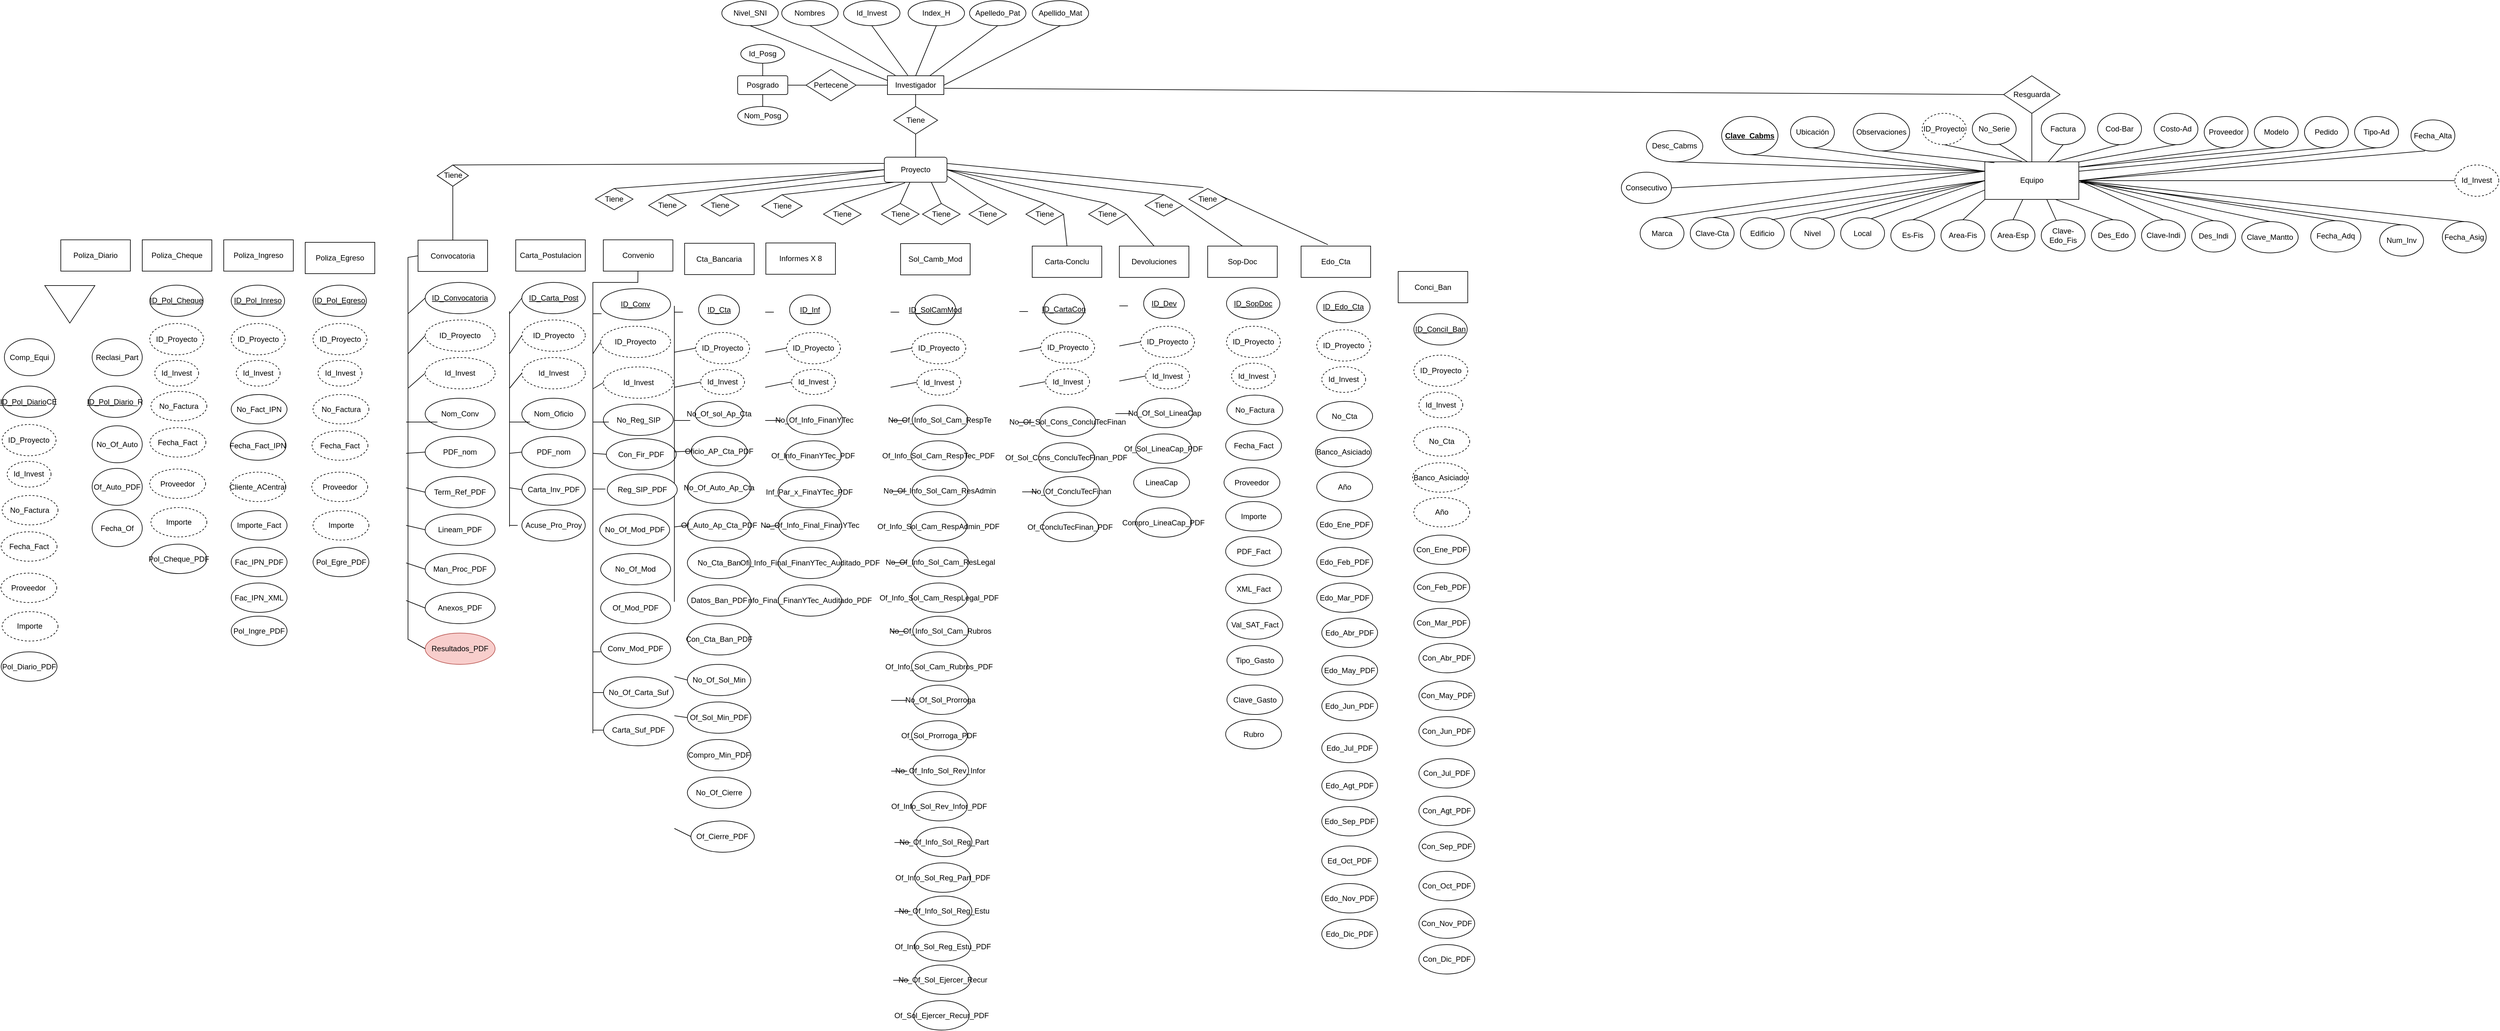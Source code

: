 <mxfile version="20.8.23" type="github">
  <diagram name="Página-1" id="talk2UAZNnC-9V4pHTTT">
    <mxGraphModel dx="6980" dy="2607" grid="1" gridSize="10" guides="1" tooltips="1" connect="1" arrows="1" fold="1" page="1" pageScale="1" pageWidth="1100" pageHeight="850" math="0" shadow="0">
      <root>
        <mxCell id="0" />
        <mxCell id="1" parent="0" />
        <mxCell id="CKS4pDuvZnmvhNHZPCm1-1" value="Investigador" style="whiteSpace=wrap;html=1;align=center;" parent="1" vertex="1">
          <mxGeometry x="-451" y="160" width="90" height="30" as="geometry" />
        </mxCell>
        <mxCell id="CKS4pDuvZnmvhNHZPCm1-2" value="Id_Invest" style="ellipse;whiteSpace=wrap;html=1;align=center;" parent="1" vertex="1">
          <mxGeometry x="-521" y="40" width="90" height="40" as="geometry" />
        </mxCell>
        <mxCell id="CKS4pDuvZnmvhNHZPCm1-3" value="Index_H" style="ellipse;whiteSpace=wrap;html=1;align=center;" parent="1" vertex="1">
          <mxGeometry x="-418" y="40" width="90" height="40" as="geometry" />
        </mxCell>
        <mxCell id="CKS4pDuvZnmvhNHZPCm1-4" value="Apelledo_Pat" style="ellipse;whiteSpace=wrap;html=1;align=center;" parent="1" vertex="1">
          <mxGeometry x="-320" y="40" width="90" height="40" as="geometry" />
        </mxCell>
        <mxCell id="CKS4pDuvZnmvhNHZPCm1-5" value="Nivel_SNI" style="ellipse;whiteSpace=wrap;html=1;align=center;" parent="1" vertex="1">
          <mxGeometry x="-715.25" y="40" width="90" height="40" as="geometry" />
        </mxCell>
        <mxCell id="CKS4pDuvZnmvhNHZPCm1-6" value="Nombres" style="ellipse;whiteSpace=wrap;html=1;align=center;" parent="1" vertex="1">
          <mxGeometry x="-619.63" y="40" width="90" height="40" as="geometry" />
        </mxCell>
        <mxCell id="CKS4pDuvZnmvhNHZPCm1-7" value="Apellido_Mat" style="ellipse;whiteSpace=wrap;html=1;align=center;" parent="1" vertex="1">
          <mxGeometry x="-220" y="40" width="90" height="40" as="geometry" />
        </mxCell>
        <mxCell id="CKS4pDuvZnmvhNHZPCm1-8" value="" style="endArrow=none;html=1;rounded=0;exitX=0;exitY=0.25;exitDx=0;exitDy=0;entryX=0.5;entryY=1;entryDx=0;entryDy=0;" parent="1" source="CKS4pDuvZnmvhNHZPCm1-1" target="CKS4pDuvZnmvhNHZPCm1-5" edge="1">
          <mxGeometry relative="1" as="geometry">
            <mxPoint x="-481" y="130" as="sourcePoint" />
            <mxPoint x="-321" y="130" as="targetPoint" />
          </mxGeometry>
        </mxCell>
        <mxCell id="CKS4pDuvZnmvhNHZPCm1-9" value="" style="endArrow=none;html=1;rounded=0;exitX=0.5;exitY=0;exitDx=0;exitDy=0;entryX=0.5;entryY=1;entryDx=0;entryDy=0;" parent="1" source="CKS4pDuvZnmvhNHZPCm1-1" target="CKS4pDuvZnmvhNHZPCm1-3" edge="1">
          <mxGeometry relative="1" as="geometry">
            <mxPoint x="-421" y="210" as="sourcePoint" />
            <mxPoint x="-701" y="140" as="targetPoint" />
          </mxGeometry>
        </mxCell>
        <mxCell id="CKS4pDuvZnmvhNHZPCm1-10" value="" style="endArrow=none;html=1;rounded=0;exitX=0.75;exitY=0;exitDx=0;exitDy=0;entryX=0.5;entryY=1;entryDx=0;entryDy=0;" parent="1" source="CKS4pDuvZnmvhNHZPCm1-1" target="CKS4pDuvZnmvhNHZPCm1-4" edge="1">
          <mxGeometry relative="1" as="geometry">
            <mxPoint x="-421" y="240" as="sourcePoint" />
            <mxPoint x="-701" y="170" as="targetPoint" />
          </mxGeometry>
        </mxCell>
        <mxCell id="CKS4pDuvZnmvhNHZPCm1-11" value="" style="endArrow=none;html=1;rounded=0;exitX=0.5;exitY=1;exitDx=0;exitDy=0;entryX=1;entryY=0.5;entryDx=0;entryDy=0;" parent="1" source="CKS4pDuvZnmvhNHZPCm1-7" target="CKS4pDuvZnmvhNHZPCm1-1" edge="1">
          <mxGeometry relative="1" as="geometry">
            <mxPoint x="-431" y="290" as="sourcePoint" />
            <mxPoint x="-711" y="220" as="targetPoint" />
          </mxGeometry>
        </mxCell>
        <mxCell id="CKS4pDuvZnmvhNHZPCm1-12" value="" style="endArrow=none;html=1;rounded=0;exitX=0.36;exitY=-0.025;exitDx=0;exitDy=0;entryX=0.5;entryY=1;entryDx=0;entryDy=0;exitPerimeter=0;" parent="1" source="CKS4pDuvZnmvhNHZPCm1-1" target="CKS4pDuvZnmvhNHZPCm1-2" edge="1">
          <mxGeometry relative="1" as="geometry">
            <mxPoint x="-361" y="190" as="sourcePoint" />
            <mxPoint x="-451" y="90" as="targetPoint" />
          </mxGeometry>
        </mxCell>
        <mxCell id="CKS4pDuvZnmvhNHZPCm1-13" value="" style="endArrow=none;html=1;rounded=0;entryX=0.5;entryY=1;entryDx=0;entryDy=0;exitX=0.14;exitY=-0.025;exitDx=0;exitDy=0;exitPerimeter=0;" parent="1" source="CKS4pDuvZnmvhNHZPCm1-1" target="CKS4pDuvZnmvhNHZPCm1-6" edge="1">
          <mxGeometry relative="1" as="geometry">
            <mxPoint x="-411" y="150" as="sourcePoint" />
            <mxPoint x="-631" y="130" as="targetPoint" />
          </mxGeometry>
        </mxCell>
        <mxCell id="CKS4pDuvZnmvhNHZPCm1-14" value="Pertecene" style="shape=rhombus;perimeter=rhombusPerimeter;whiteSpace=wrap;html=1;align=center;" parent="1" vertex="1">
          <mxGeometry x="-581" y="150" width="80" height="50" as="geometry" />
        </mxCell>
        <mxCell id="CKS4pDuvZnmvhNHZPCm1-15" value="Posgrado" style="rounded=1;arcSize=10;whiteSpace=wrap;html=1;align=center;" parent="1" vertex="1">
          <mxGeometry x="-690" y="160" width="80" height="30" as="geometry" />
        </mxCell>
        <mxCell id="CKS4pDuvZnmvhNHZPCm1-16" value="" style="endArrow=none;html=1;rounded=0;entryX=0;entryY=0.5;entryDx=0;entryDy=0;" parent="1" source="CKS4pDuvZnmvhNHZPCm1-14" target="CKS4pDuvZnmvhNHZPCm1-1" edge="1">
          <mxGeometry relative="1" as="geometry">
            <mxPoint x="-511" y="240" as="sourcePoint" />
            <mxPoint x="-321" y="130" as="targetPoint" />
          </mxGeometry>
        </mxCell>
        <mxCell id="CKS4pDuvZnmvhNHZPCm1-17" value="Id_Posg" style="ellipse;whiteSpace=wrap;html=1;align=center;" parent="1" vertex="1">
          <mxGeometry x="-685" y="110" width="70" height="30" as="geometry" />
        </mxCell>
        <mxCell id="CKS4pDuvZnmvhNHZPCm1-18" value="Nom_Posg" style="ellipse;whiteSpace=wrap;html=1;align=center;" parent="1" vertex="1">
          <mxGeometry x="-690" y="209" width="80" height="30" as="geometry" />
        </mxCell>
        <mxCell id="CKS4pDuvZnmvhNHZPCm1-19" value="" style="endArrow=none;html=1;rounded=0;entryX=0;entryY=0.5;entryDx=0;entryDy=0;exitX=1;exitY=0.5;exitDx=0;exitDy=0;" parent="1" source="CKS4pDuvZnmvhNHZPCm1-15" target="CKS4pDuvZnmvhNHZPCm1-14" edge="1">
          <mxGeometry width="50" height="50" relative="1" as="geometry">
            <mxPoint x="-581" y="380" as="sourcePoint" />
            <mxPoint x="-531" y="330" as="targetPoint" />
          </mxGeometry>
        </mxCell>
        <mxCell id="CKS4pDuvZnmvhNHZPCm1-23" value="Proyecto" style="rounded=1;arcSize=10;whiteSpace=wrap;html=1;align=center;" parent="1" vertex="1">
          <mxGeometry x="-456" y="290" width="100" height="40" as="geometry" />
        </mxCell>
        <mxCell id="CKS4pDuvZnmvhNHZPCm1-24" value="Tiene" style="shape=rhombus;perimeter=rhombusPerimeter;whiteSpace=wrap;html=1;align=center;" parent="1" vertex="1">
          <mxGeometry x="-441" y="209" width="70" height="44" as="geometry" />
        </mxCell>
        <mxCell id="CKS4pDuvZnmvhNHZPCm1-25" value="" style="endArrow=none;html=1;rounded=0;exitX=0.5;exitY=0;exitDx=0;exitDy=0;entryX=0.5;entryY=1;entryDx=0;entryDy=0;" parent="1" source="CKS4pDuvZnmvhNHZPCm1-24" target="CKS4pDuvZnmvhNHZPCm1-1" edge="1">
          <mxGeometry width="50" height="50" relative="1" as="geometry">
            <mxPoint x="-421" y="120" as="sourcePoint" />
            <mxPoint x="-371" y="70" as="targetPoint" />
          </mxGeometry>
        </mxCell>
        <mxCell id="CKS4pDuvZnmvhNHZPCm1-26" value="" style="endArrow=none;html=1;rounded=0;exitX=0.5;exitY=0;exitDx=0;exitDy=0;entryX=0.5;entryY=1;entryDx=0;entryDy=0;" parent="1" source="CKS4pDuvZnmvhNHZPCm1-23" target="CKS4pDuvZnmvhNHZPCm1-24" edge="1">
          <mxGeometry width="50" height="50" relative="1" as="geometry">
            <mxPoint x="-421" y="120" as="sourcePoint" />
            <mxPoint x="-371" y="70" as="targetPoint" />
          </mxGeometry>
        </mxCell>
        <mxCell id="CKS4pDuvZnmvhNHZPCm1-27" value="Cta_Bancaria" style="rounded;whiteSpace=wrap;html=1;align=center;" parent="1" vertex="1">
          <mxGeometry x="-774.63" y="427.5" width="111" height="50" as="geometry" />
        </mxCell>
        <mxCell id="CKS4pDuvZnmvhNHZPCm1-30" value="" style="endArrow=none;html=1;rounded=0;entryX=0.5;entryY=1;entryDx=0;entryDy=0;exitX=0.5;exitY=0;exitDx=0;exitDy=0;" parent="1" source="CKS4pDuvZnmvhNHZPCm1-15" target="CKS4pDuvZnmvhNHZPCm1-17" edge="1">
          <mxGeometry width="50" height="50" relative="1" as="geometry">
            <mxPoint x="-600" y="185" as="sourcePoint" />
            <mxPoint x="-505" y="155" as="targetPoint" />
          </mxGeometry>
        </mxCell>
        <mxCell id="CKS4pDuvZnmvhNHZPCm1-31" value="" style="endArrow=none;html=1;rounded=0;entryX=0.5;entryY=1;entryDx=0;entryDy=0;exitX=0.5;exitY=0;exitDx=0;exitDy=0;" parent="1" source="CKS4pDuvZnmvhNHZPCm1-18" target="CKS4pDuvZnmvhNHZPCm1-15" edge="1">
          <mxGeometry width="50" height="50" relative="1" as="geometry">
            <mxPoint x="-640" y="170" as="sourcePoint" />
            <mxPoint x="-640" y="150" as="targetPoint" />
          </mxGeometry>
        </mxCell>
        <mxCell id="CKS4pDuvZnmvhNHZPCm1-33" value="Carta_Postulacion" style="rounded;whiteSpace=wrap;html=1;align=center;" parent="1" vertex="1">
          <mxGeometry x="-1044.12" y="422" width="111" height="50" as="geometry" />
        </mxCell>
        <mxCell id="CKS4pDuvZnmvhNHZPCm1-34" value="Sol_Camb_Mod" style="rounded;whiteSpace=wrap;html=1;align=center;" parent="1" vertex="1">
          <mxGeometry x="-430" y="428" width="111" height="50" as="geometry" />
        </mxCell>
        <mxCell id="CKS4pDuvZnmvhNHZPCm1-35" value="Carta-Conclu" style="rounded;whiteSpace=wrap;html=1;align=center;" parent="1" vertex="1">
          <mxGeometry x="-220" y="432" width="111" height="50" as="geometry" />
        </mxCell>
        <mxCell id="CKS4pDuvZnmvhNHZPCm1-36" value="Informes X 8" style="rounded;whiteSpace=wrap;html=1;align=center;" parent="1" vertex="1">
          <mxGeometry x="-645" y="427" width="111" height="50" as="geometry" />
        </mxCell>
        <mxCell id="CKS4pDuvZnmvhNHZPCm1-38" value="Convenio" style="rounded;whiteSpace=wrap;html=1;align=center;" parent="1" vertex="1">
          <mxGeometry x="-904.32" y="422" width="111" height="50" as="geometry" />
        </mxCell>
        <mxCell id="CKS4pDuvZnmvhNHZPCm1-40" value="" style="endArrow=none;html=1;rounded=0;exitX=0.5;exitY=0;exitDx=0;exitDy=0;entryX=0;entryY=0.5;entryDx=0;entryDy=0;startArrow=none;" parent="1" source="iRURqrjIJQSKfv4a0Viq-4" target="CKS4pDuvZnmvhNHZPCm1-23" edge="1">
          <mxGeometry relative="1" as="geometry">
            <mxPoint x="-430" y="340" as="sourcePoint" />
            <mxPoint x="-460" y="310" as="targetPoint" />
          </mxGeometry>
        </mxCell>
        <mxCell id="CKS4pDuvZnmvhNHZPCm1-41" value="" style="endArrow=none;html=1;rounded=0;exitX=0.5;exitY=0;exitDx=0;exitDy=0;entryX=0;entryY=0.75;entryDx=0;entryDy=0;startArrow=none;" parent="1" source="iRURqrjIJQSKfv4a0Viq-6" target="CKS4pDuvZnmvhNHZPCm1-23" edge="1">
          <mxGeometry relative="1" as="geometry">
            <mxPoint x="-740" y="387" as="sourcePoint" />
            <mxPoint x="-450" y="320" as="targetPoint" />
          </mxGeometry>
        </mxCell>
        <mxCell id="CKS4pDuvZnmvhNHZPCm1-44" value="" style="endArrow=none;html=1;rounded=0;exitX=0.5;exitY=0;exitDx=0;exitDy=0;startArrow=none;" parent="1" source="iRURqrjIJQSKfv4a0Viq-8" edge="1">
          <mxGeometry relative="1" as="geometry">
            <mxPoint x="-730" y="397" as="sourcePoint" />
            <mxPoint x="-440" y="330" as="targetPoint" />
          </mxGeometry>
        </mxCell>
        <mxCell id="CKS4pDuvZnmvhNHZPCm1-45" value="" style="endArrow=none;html=1;rounded=0;exitX=0.5;exitY=0;exitDx=0;exitDy=0;entryX=0.33;entryY=1.025;entryDx=0;entryDy=0;startArrow=none;entryPerimeter=0;" parent="1" source="iRURqrjIJQSKfv4a0Viq-10" target="CKS4pDuvZnmvhNHZPCm1-23" edge="1">
          <mxGeometry relative="1" as="geometry">
            <mxPoint x="-524" y="382" as="sourcePoint" />
            <mxPoint x="-430" y="340" as="targetPoint" />
          </mxGeometry>
        </mxCell>
        <mxCell id="CKS4pDuvZnmvhNHZPCm1-46" value="" style="endArrow=none;html=1;rounded=0;exitX=0.5;exitY=0;exitDx=0;exitDy=0;entryX=0.75;entryY=1;entryDx=0;entryDy=0;startArrow=none;" parent="1" source="iRURqrjIJQSKfv4a0Viq-14" target="CKS4pDuvZnmvhNHZPCm1-23" edge="1">
          <mxGeometry relative="1" as="geometry">
            <mxPoint x="-420" y="387" as="sourcePoint" />
            <mxPoint x="-421" y="340" as="targetPoint" />
          </mxGeometry>
        </mxCell>
        <mxCell id="CKS4pDuvZnmvhNHZPCm1-47" value="" style="endArrow=none;html=1;rounded=0;exitX=0.5;exitY=0;exitDx=0;exitDy=0;entryX=1;entryY=0.75;entryDx=0;entryDy=0;startArrow=none;" parent="1" source="iRURqrjIJQSKfv4a0Viq-12" target="CKS4pDuvZnmvhNHZPCm1-23" edge="1">
          <mxGeometry relative="1" as="geometry">
            <mxPoint x="-329" y="387" as="sourcePoint" />
            <mxPoint x="-371" y="340" as="targetPoint" />
          </mxGeometry>
        </mxCell>
        <mxCell id="CKS4pDuvZnmvhNHZPCm1-48" value="" style="endArrow=none;html=1;rounded=0;exitX=0.5;exitY=0;exitDx=0;exitDy=0;entryX=1;entryY=0.5;entryDx=0;entryDy=0;startArrow=none;" parent="1" source="iRURqrjIJQSKfv4a0Viq-16" target="CKS4pDuvZnmvhNHZPCm1-23" edge="1">
          <mxGeometry relative="1" as="geometry">
            <mxPoint x="-209" y="382" as="sourcePoint" />
            <mxPoint x="-346" y="330" as="targetPoint" />
          </mxGeometry>
        </mxCell>
        <mxCell id="CKS4pDuvZnmvhNHZPCm1-50" value="Convocatoria" style="rounded;whiteSpace=wrap;html=1;align=center;" parent="1" vertex="1">
          <mxGeometry x="-1200" y="422.5" width="111" height="50" as="geometry" />
        </mxCell>
        <mxCell id="CKS4pDuvZnmvhNHZPCm1-52" value="Edo_Cta" style="rounded;whiteSpace=wrap;html=1;align=center;" parent="1" vertex="1">
          <mxGeometry x="209" y="432" width="111" height="50" as="geometry" />
        </mxCell>
        <mxCell id="CKS4pDuvZnmvhNHZPCm1-53" value="Sop-Doc" style="rounded;whiteSpace=wrap;html=1;align=center;" parent="1" vertex="1">
          <mxGeometry x="60" y="432" width="111" height="50" as="geometry" />
        </mxCell>
        <mxCell id="CKS4pDuvZnmvhNHZPCm1-54" value="Devoluciones" style="rounded;whiteSpace=wrap;html=1;align=center;" parent="1" vertex="1">
          <mxGeometry x="-81" y="432" width="111" height="50" as="geometry" />
        </mxCell>
        <mxCell id="CKS4pDuvZnmvhNHZPCm1-55" value="" style="endArrow=none;html=1;rounded=0;exitX=0.5;exitY=0;exitDx=0;exitDy=0;entryX=1;entryY=0.5;entryDx=0;entryDy=0;startArrow=none;" parent="1" source="iRURqrjIJQSKfv4a0Viq-22" target="CKS4pDuvZnmvhNHZPCm1-23" edge="1">
          <mxGeometry width="50" height="50" relative="1" as="geometry">
            <mxPoint x="-380" y="420" as="sourcePoint" />
            <mxPoint x="-330" y="370" as="targetPoint" />
          </mxGeometry>
        </mxCell>
        <mxCell id="CKS4pDuvZnmvhNHZPCm1-57" value="" style="endArrow=none;html=1;rounded=0;exitX=1;exitY=0.5;exitDx=0;exitDy=0;entryX=0.5;entryY=0;entryDx=0;entryDy=0;startArrow=none;" parent="1" source="iRURqrjIJQSKfv4a0Viq-20" target="CKS4pDuvZnmvhNHZPCm1-53" edge="1">
          <mxGeometry relative="1" as="geometry">
            <mxPoint x="-422" y="460" as="sourcePoint" />
            <mxPoint x="-262" y="460" as="targetPoint" />
          </mxGeometry>
        </mxCell>
        <mxCell id="CKS4pDuvZnmvhNHZPCm1-59" value="" style="endArrow=none;html=1;rounded=0;exitX=0.5;exitY=0;exitDx=0;exitDy=0;entryX=0;entryY=0.5;entryDx=0;entryDy=0;startArrow=none;" parent="1" source="iRURqrjIJQSKfv4a0Viq-1" target="CKS4pDuvZnmvhNHZPCm1-23" edge="1">
          <mxGeometry relative="1" as="geometry">
            <mxPoint x="-740" y="387" as="sourcePoint" />
            <mxPoint x="-446" y="320" as="targetPoint" />
          </mxGeometry>
        </mxCell>
        <mxCell id="CKS4pDuvZnmvhNHZPCm1-60" value="" style="endArrow=none;html=1;rounded=0;exitX=0.5;exitY=0;exitDx=0;exitDy=0;entryX=0;entryY=0.25;entryDx=0;entryDy=0;startArrow=none;" parent="1" source="CKS4pDuvZnmvhNHZPCm1-78" target="CKS4pDuvZnmvhNHZPCm1-23" edge="1">
          <mxGeometry relative="1" as="geometry">
            <mxPoint x="-730" y="397" as="sourcePoint" />
            <mxPoint x="-436" y="330" as="targetPoint" />
          </mxGeometry>
        </mxCell>
        <mxCell id="CKS4pDuvZnmvhNHZPCm1-61" value="" style="endArrow=none;html=1;rounded=0;exitX=1;exitY=0.25;exitDx=0;exitDy=0;entryX=0.386;entryY=-0.044;entryDx=0;entryDy=0;entryPerimeter=0;startArrow=none;" parent="1" source="iRURqrjIJQSKfv4a0Viq-18" target="CKS4pDuvZnmvhNHZPCm1-52" edge="1">
          <mxGeometry relative="1" as="geometry">
            <mxPoint x="-346" y="320" as="sourcePoint" />
            <mxPoint x="65" y="384" as="targetPoint" />
          </mxGeometry>
        </mxCell>
        <mxCell id="CKS4pDuvZnmvhNHZPCm1-62" value="Nom_Conv" style="ellipse;whiteSpace=wrap;html=1;align=center;" parent="1" vertex="1">
          <mxGeometry x="-1188.63" y="675" width="111.63" height="50" as="geometry" />
        </mxCell>
        <mxCell id="CKS4pDuvZnmvhNHZPCm1-63" value="PDF_nom" style="ellipse;whiteSpace=wrap;html=1;align=center;" parent="1" vertex="1">
          <mxGeometry x="-1188.63" y="736" width="111.63" height="50" as="geometry" />
        </mxCell>
        <mxCell id="CKS4pDuvZnmvhNHZPCm1-64" value="Term_Ref_PDF" style="ellipse;whiteSpace=wrap;html=1;align=center;" parent="1" vertex="1">
          <mxGeometry x="-1188.63" y="800" width="111.63" height="50" as="geometry" />
        </mxCell>
        <mxCell id="CKS4pDuvZnmvhNHZPCm1-65" value="Lineam_PDF" style="ellipse;whiteSpace=wrap;html=1;align=center;" parent="1" vertex="1">
          <mxGeometry x="-1188.63" y="860" width="111.63" height="50" as="geometry" />
        </mxCell>
        <mxCell id="CKS4pDuvZnmvhNHZPCm1-66" value="Man_Proc_PDF" style="ellipse;whiteSpace=wrap;html=1;align=center;" parent="1" vertex="1">
          <mxGeometry x="-1188.63" y="923" width="111.63" height="50" as="geometry" />
        </mxCell>
        <mxCell id="CKS4pDuvZnmvhNHZPCm1-67" value="Anexos_PDF" style="ellipse;whiteSpace=wrap;html=1;align=center;" parent="1" vertex="1">
          <mxGeometry x="-1188.63" y="985" width="111.63" height="50" as="geometry" />
        </mxCell>
        <mxCell id="CKS4pDuvZnmvhNHZPCm1-68" value="Resultados_PDF" style="ellipse;whiteSpace=wrap;html=1;align=center;fillColor=#f8cecc;strokeColor=#b85450;" parent="1" vertex="1">
          <mxGeometry x="-1188.63" y="1050" width="111.63" height="50" as="geometry" />
        </mxCell>
        <mxCell id="CKS4pDuvZnmvhNHZPCm1-71" value="" style="endArrow=none;html=1;rounded=0;entryX=0;entryY=0.5;entryDx=0;entryDy=0;" parent="1" edge="1">
          <mxGeometry relative="1" as="geometry">
            <mxPoint x="-1219" y="713" as="sourcePoint" />
            <mxPoint x="-1169" y="713" as="targetPoint" />
          </mxGeometry>
        </mxCell>
        <mxCell id="CKS4pDuvZnmvhNHZPCm1-72" value="" style="endArrow=none;html=1;rounded=0;entryX=0;entryY=0.5;entryDx=0;entryDy=0;" parent="1" target="CKS4pDuvZnmvhNHZPCm1-63" edge="1">
          <mxGeometry relative="1" as="geometry">
            <mxPoint x="-1219" y="763" as="sourcePoint" />
            <mxPoint x="-1159" y="723" as="targetPoint" />
          </mxGeometry>
        </mxCell>
        <mxCell id="CKS4pDuvZnmvhNHZPCm1-73" value="" style="endArrow=none;html=1;rounded=0;entryX=0;entryY=0.5;entryDx=0;entryDy=0;" parent="1" target="CKS4pDuvZnmvhNHZPCm1-64" edge="1">
          <mxGeometry relative="1" as="geometry">
            <mxPoint x="-1219" y="818" as="sourcePoint" />
            <mxPoint x="-1149" y="733" as="targetPoint" />
          </mxGeometry>
        </mxCell>
        <mxCell id="CKS4pDuvZnmvhNHZPCm1-74" value="" style="endArrow=none;html=1;rounded=0;entryX=0;entryY=0.5;entryDx=0;entryDy=0;" parent="1" target="CKS4pDuvZnmvhNHZPCm1-65" edge="1">
          <mxGeometry relative="1" as="geometry">
            <mxPoint x="-1219" y="878" as="sourcePoint" />
            <mxPoint x="-1139" y="743" as="targetPoint" />
          </mxGeometry>
        </mxCell>
        <mxCell id="CKS4pDuvZnmvhNHZPCm1-75" value="" style="endArrow=none;html=1;rounded=0;entryX=0;entryY=0.5;entryDx=0;entryDy=0;" parent="1" target="CKS4pDuvZnmvhNHZPCm1-66" edge="1">
          <mxGeometry relative="1" as="geometry">
            <mxPoint x="-1219" y="938" as="sourcePoint" />
            <mxPoint x="-1189" y="943" as="targetPoint" />
          </mxGeometry>
        </mxCell>
        <mxCell id="CKS4pDuvZnmvhNHZPCm1-77" value="" style="endArrow=none;html=1;rounded=0;entryX=0;entryY=0.5;entryDx=0;entryDy=0;" parent="1" target="CKS4pDuvZnmvhNHZPCm1-67" edge="1">
          <mxGeometry relative="1" as="geometry">
            <mxPoint x="-1219" y="998" as="sourcePoint" />
            <mxPoint x="-1109" y="773" as="targetPoint" />
          </mxGeometry>
        </mxCell>
        <mxCell id="CKS4pDuvZnmvhNHZPCm1-79" value="" style="endArrow=none;html=1;rounded=0;exitX=0.5;exitY=0;exitDx=0;exitDy=0;entryX=0.5;entryY=1;entryDx=0;entryDy=0;" parent="1" source="CKS4pDuvZnmvhNHZPCm1-50" target="CKS4pDuvZnmvhNHZPCm1-78" edge="1">
          <mxGeometry relative="1" as="geometry">
            <mxPoint x="-950" y="429" as="sourcePoint" />
            <mxPoint x="-456" y="300" as="targetPoint" />
          </mxGeometry>
        </mxCell>
        <mxCell id="CKS4pDuvZnmvhNHZPCm1-78" value="Tiene" style="shape=rhombus;perimeter=rhombusPerimeter;whiteSpace=wrap;html=1;align=center;" parent="1" vertex="1">
          <mxGeometry x="-1169.5" y="302.45" width="50" height="34" as="geometry" />
        </mxCell>
        <mxCell id="iRURqrjIJQSKfv4a0Viq-1" value="Tiene" style="shape=rhombus;perimeter=rhombusPerimeter;whiteSpace=wrap;html=1;align=center;" parent="1" vertex="1">
          <mxGeometry x="-917" y="340" width="60" height="34" as="geometry" />
        </mxCell>
        <mxCell id="iRURqrjIJQSKfv4a0Viq-4" value="Tiene" style="shape=rhombus;perimeter=rhombusPerimeter;whiteSpace=wrap;html=1;align=center;" parent="1" vertex="1">
          <mxGeometry x="-832" y="350" width="60" height="34" as="geometry" />
        </mxCell>
        <mxCell id="iRURqrjIJQSKfv4a0Viq-6" value="Tiene" style="shape=rhombus;perimeter=rhombusPerimeter;whiteSpace=wrap;html=1;align=center;" parent="1" vertex="1">
          <mxGeometry x="-748" y="350" width="60" height="34" as="geometry" />
        </mxCell>
        <mxCell id="iRURqrjIJQSKfv4a0Viq-8" value="Tiene" style="shape=rhombus;perimeter=rhombusPerimeter;whiteSpace=wrap;html=1;align=center;" parent="1" vertex="1">
          <mxGeometry x="-651.5" y="350" width="64.5" height="36.55" as="geometry" />
        </mxCell>
        <mxCell id="iRURqrjIJQSKfv4a0Viq-10" value="Tiene" style="shape=rhombus;perimeter=rhombusPerimeter;whiteSpace=wrap;html=1;align=center;" parent="1" vertex="1">
          <mxGeometry x="-553" y="364" width="60" height="34" as="geometry" />
        </mxCell>
        <mxCell id="iRURqrjIJQSKfv4a0Viq-12" value="Tiene" style="shape=rhombus;perimeter=rhombusPerimeter;whiteSpace=wrap;html=1;align=center;" parent="1" vertex="1">
          <mxGeometry x="-321" y="364" width="60" height="34" as="geometry" />
        </mxCell>
        <mxCell id="iRURqrjIJQSKfv4a0Viq-14" value="Tiene" style="shape=rhombus;perimeter=rhombusPerimeter;whiteSpace=wrap;html=1;align=center;" parent="1" vertex="1">
          <mxGeometry x="-395" y="364" width="60" height="34" as="geometry" />
        </mxCell>
        <mxCell id="iRURqrjIJQSKfv4a0Viq-17" value="" style="endArrow=none;html=1;rounded=0;exitX=0.5;exitY=0;exitDx=0;exitDy=0;entryX=1;entryY=0.5;entryDx=0;entryDy=0;" parent="1" source="CKS4pDuvZnmvhNHZPCm1-35" target="iRURqrjIJQSKfv4a0Viq-16" edge="1">
          <mxGeometry relative="1" as="geometry">
            <mxPoint x="-135" y="423" as="sourcePoint" />
            <mxPoint x="-356" y="310" as="targetPoint" />
          </mxGeometry>
        </mxCell>
        <mxCell id="iRURqrjIJQSKfv4a0Viq-16" value="Tiene" style="shape=rhombus;perimeter=rhombusPerimeter;whiteSpace=wrap;html=1;align=center;" parent="1" vertex="1">
          <mxGeometry x="-230" y="364" width="60" height="34" as="geometry" />
        </mxCell>
        <mxCell id="iRURqrjIJQSKfv4a0Viq-19" value="" style="endArrow=none;html=1;rounded=0;exitX=1;exitY=0.25;exitDx=0;exitDy=0;entryX=0.386;entryY=-0.044;entryDx=0;entryDy=0;entryPerimeter=0;" parent="1" source="CKS4pDuvZnmvhNHZPCm1-23" target="iRURqrjIJQSKfv4a0Viq-18" edge="1">
          <mxGeometry relative="1" as="geometry">
            <mxPoint x="-356" y="300" as="sourcePoint" />
            <mxPoint x="127" y="417" as="targetPoint" />
          </mxGeometry>
        </mxCell>
        <mxCell id="iRURqrjIJQSKfv4a0Viq-18" value="Tiene" style="shape=rhombus;perimeter=rhombusPerimeter;whiteSpace=wrap;html=1;align=center;" parent="1" vertex="1">
          <mxGeometry x="30" y="340" width="60" height="34" as="geometry" />
        </mxCell>
        <mxCell id="iRURqrjIJQSKfv4a0Viq-21" value="" style="endArrow=none;html=1;rounded=0;exitX=1;exitY=0.5;exitDx=0;exitDy=0;entryX=0.5;entryY=0;entryDx=0;entryDy=0;" parent="1" source="CKS4pDuvZnmvhNHZPCm1-23" target="iRURqrjIJQSKfv4a0Viq-20" edge="1">
          <mxGeometry relative="1" as="geometry">
            <mxPoint x="-356" y="310" as="sourcePoint" />
            <mxPoint x="55" y="423" as="targetPoint" />
          </mxGeometry>
        </mxCell>
        <mxCell id="iRURqrjIJQSKfv4a0Viq-20" value="Tiene" style="shape=rhombus;perimeter=rhombusPerimeter;whiteSpace=wrap;html=1;align=center;" parent="1" vertex="1">
          <mxGeometry x="-40" y="350" width="60" height="34" as="geometry" />
        </mxCell>
        <mxCell id="iRURqrjIJQSKfv4a0Viq-23" value="" style="endArrow=none;html=1;rounded=0;exitX=0.5;exitY=0;exitDx=0;exitDy=0;entryX=1;entryY=0.5;entryDx=0;entryDy=0;" parent="1" source="CKS4pDuvZnmvhNHZPCm1-54" target="iRURqrjIJQSKfv4a0Viq-22" edge="1">
          <mxGeometry width="50" height="50" relative="1" as="geometry">
            <mxPoint x="-35" y="418" as="sourcePoint" />
            <mxPoint x="-356" y="310" as="targetPoint" />
          </mxGeometry>
        </mxCell>
        <mxCell id="iRURqrjIJQSKfv4a0Viq-22" value="Tiene" style="shape=rhombus;perimeter=rhombusPerimeter;whiteSpace=wrap;html=1;align=center;" parent="1" vertex="1">
          <mxGeometry x="-130" y="364" width="60" height="34" as="geometry" />
        </mxCell>
        <mxCell id="iRURqrjIJQSKfv4a0Viq-25" value="Tiene" style="shape=rhombus;perimeter=rhombusPerimeter;whiteSpace=wrap;html=1;align=center;" parent="1" vertex="1">
          <mxGeometry x="-460.5" y="364" width="60" height="34" as="geometry" />
        </mxCell>
        <mxCell id="iRURqrjIJQSKfv4a0Viq-30" value="" style="endArrow=none;html=1;rounded=0;exitX=0.5;exitY=0;exitDx=0;exitDy=0;" parent="1" source="iRURqrjIJQSKfv4a0Viq-25" target="CKS4pDuvZnmvhNHZPCm1-23" edge="1">
          <mxGeometry width="50" height="50" relative="1" as="geometry">
            <mxPoint x="-580" y="450" as="sourcePoint" />
            <mxPoint x="-380" y="330" as="targetPoint" />
          </mxGeometry>
        </mxCell>
        <mxCell id="iRURqrjIJQSKfv4a0Viq-31" value="ID_Proyecto" style="ellipse;whiteSpace=wrap;html=1;align=center;dashed=1;" parent="1" vertex="1">
          <mxGeometry x="-1188.63" y="550" width="111.63" height="50" as="geometry" />
        </mxCell>
        <mxCell id="iRURqrjIJQSKfv4a0Viq-32" value="Id_Invest" style="ellipse;whiteSpace=wrap;html=1;align=center;dashed=1;" parent="1" vertex="1">
          <mxGeometry x="-1188.63" y="610" width="111.63" height="50" as="geometry" />
        </mxCell>
        <mxCell id="iRURqrjIJQSKfv4a0Viq-34" value="" style="endArrow=none;html=1;rounded=0;entryX=0;entryY=0.5;entryDx=0;entryDy=0;" parent="1" target="CKS4pDuvZnmvhNHZPCm1-68" edge="1">
          <mxGeometry width="50" height="50" relative="1" as="geometry">
            <mxPoint x="-1216" y="540" as="sourcePoint" />
            <mxPoint x="-946" y="653" as="targetPoint" />
            <Array as="points">
              <mxPoint x="-1216" y="1060" />
            </Array>
          </mxGeometry>
        </mxCell>
        <mxCell id="iRURqrjIJQSKfv4a0Viq-35" value="" style="endArrow=none;html=1;rounded=0;exitX=0;exitY=0.5;exitDx=0;exitDy=0;" parent="1" source="iRURqrjIJQSKfv4a0Viq-32" edge="1">
          <mxGeometry width="50" height="50" relative="1" as="geometry">
            <mxPoint x="-996" y="699" as="sourcePoint" />
            <mxPoint x="-1216" y="659" as="targetPoint" />
          </mxGeometry>
        </mxCell>
        <mxCell id="iRURqrjIJQSKfv4a0Viq-36" value="" style="endArrow=none;html=1;rounded=0;exitX=0;exitY=0.5;exitDx=0;exitDy=0;" parent="1" source="iRURqrjIJQSKfv4a0Viq-31" edge="1">
          <mxGeometry width="50" height="50" relative="1" as="geometry">
            <mxPoint x="-1163" y="669" as="sourcePoint" />
            <mxPoint x="-1216" y="604" as="targetPoint" />
          </mxGeometry>
        </mxCell>
        <mxCell id="iRURqrjIJQSKfv4a0Viq-39" value="&lt;u&gt;ID_Convocatoria&lt;/u&gt;" style="ellipse;whiteSpace=wrap;html=1;align=center;" parent="1" vertex="1">
          <mxGeometry x="-1188.63" y="490" width="111.63" height="50" as="geometry" />
        </mxCell>
        <mxCell id="iRURqrjIJQSKfv4a0Viq-41" value="" style="endArrow=none;html=1;rounded=0;exitX=0;exitY=0.5;exitDx=0;exitDy=0;" parent="1" source="iRURqrjIJQSKfv4a0Viq-39" edge="1">
          <mxGeometry width="50" height="50" relative="1" as="geometry">
            <mxPoint x="-996" y="800" as="sourcePoint" />
            <mxPoint x="-1216" y="540" as="targetPoint" />
          </mxGeometry>
        </mxCell>
        <mxCell id="iRURqrjIJQSKfv4a0Viq-42" value="Resguarda" style="shape=rhombus;perimeter=rhombusPerimeter;whiteSpace=wrap;html=1;align=center;" parent="1" vertex="1">
          <mxGeometry x="1330" y="160" width="90" height="60" as="geometry" />
        </mxCell>
        <mxCell id="iRURqrjIJQSKfv4a0Viq-43" value="" style="endArrow=none;html=1;rounded=0;entryX=0;entryY=0.5;entryDx=0;entryDy=0;" parent="1" target="iRURqrjIJQSKfv4a0Viq-42" edge="1">
          <mxGeometry width="50" height="50" relative="1" as="geometry">
            <mxPoint x="-360" y="180" as="sourcePoint" />
            <mxPoint x="670" y="160" as="targetPoint" />
          </mxGeometry>
        </mxCell>
        <mxCell id="iRURqrjIJQSKfv4a0Viq-44" value="Equipo" style="rounded=0;whiteSpace=wrap;html=1;" parent="1" vertex="1">
          <mxGeometry x="1300" y="297.45" width="150" height="60" as="geometry" />
        </mxCell>
        <mxCell id="iRURqrjIJQSKfv4a0Viq-45" value="Ubicación" style="ellipse;whiteSpace=wrap;html=1;" parent="1" vertex="1">
          <mxGeometry x="990" y="225" width="70" height="50" as="geometry" />
        </mxCell>
        <mxCell id="iRURqrjIJQSKfv4a0Viq-46" value="" style="endArrow=none;html=1;rounded=0;exitX=0.5;exitY=0;exitDx=0;exitDy=0;entryX=0.5;entryY=1;entryDx=0;entryDy=0;" parent="1" source="iRURqrjIJQSKfv4a0Viq-44" target="iRURqrjIJQSKfv4a0Viq-42" edge="1">
          <mxGeometry width="50" height="50" relative="1" as="geometry">
            <mxPoint x="620" y="210" as="sourcePoint" />
            <mxPoint x="670" y="160" as="targetPoint" />
          </mxGeometry>
        </mxCell>
        <mxCell id="iRURqrjIJQSKfv4a0Viq-47" value="Es-Fis" style="ellipse;whiteSpace=wrap;html=1;" parent="1" vertex="1">
          <mxGeometry x="1150" y="390" width="70" height="50" as="geometry" />
        </mxCell>
        <mxCell id="iRURqrjIJQSKfv4a0Viq-48" value="Local" style="ellipse;whiteSpace=wrap;html=1;" parent="1" vertex="1">
          <mxGeometry x="1070" y="386.55" width="70" height="50" as="geometry" />
        </mxCell>
        <mxCell id="iRURqrjIJQSKfv4a0Viq-49" value="Nivel" style="ellipse;whiteSpace=wrap;html=1;" parent="1" vertex="1">
          <mxGeometry x="990" y="386.55" width="70" height="50" as="geometry" />
        </mxCell>
        <mxCell id="iRURqrjIJQSKfv4a0Viq-50" value="&lt;u&gt;&lt;b&gt;Clave_Cabms&lt;/b&gt;&lt;/u&gt;" style="ellipse;whiteSpace=wrap;html=1;" parent="1" vertex="1">
          <mxGeometry x="880" y="225" width="90" height="61" as="geometry" />
        </mxCell>
        <mxCell id="iRURqrjIJQSKfv4a0Viq-51" value="Desc_Cabms" style="ellipse;whiteSpace=wrap;html=1;" parent="1" vertex="1">
          <mxGeometry x="760" y="247.45" width="90" height="50" as="geometry" />
        </mxCell>
        <mxCell id="iRURqrjIJQSKfv4a0Viq-52" value="Consecutivo" style="ellipse;whiteSpace=wrap;html=1;" parent="1" vertex="1">
          <mxGeometry x="720" y="314" width="80" height="50" as="geometry" />
        </mxCell>
        <mxCell id="iRURqrjIJQSKfv4a0Viq-53" value="Marca" style="ellipse;whiteSpace=wrap;html=1;" parent="1" vertex="1">
          <mxGeometry x="750" y="386.55" width="70" height="50" as="geometry" />
        </mxCell>
        <mxCell id="iRURqrjIJQSKfv4a0Viq-54" value="Clave-Cta" style="ellipse;whiteSpace=wrap;html=1;" parent="1" vertex="1">
          <mxGeometry x="830" y="386.55" width="70" height="50" as="geometry" />
        </mxCell>
        <mxCell id="iRURqrjIJQSKfv4a0Viq-55" value="Edificio" style="ellipse;whiteSpace=wrap;html=1;" parent="1" vertex="1">
          <mxGeometry x="910" y="386.55" width="70" height="50" as="geometry" />
        </mxCell>
        <mxCell id="iRURqrjIJQSKfv4a0Viq-56" value="Des_Indi" style="ellipse;whiteSpace=wrap;html=1;" parent="1" vertex="1">
          <mxGeometry x="1630" y="391.45" width="70" height="50" as="geometry" />
        </mxCell>
        <mxCell id="iRURqrjIJQSKfv4a0Viq-57" value="Clave-Indi" style="ellipse;whiteSpace=wrap;html=1;" parent="1" vertex="1">
          <mxGeometry x="1550" y="390" width="70" height="50" as="geometry" />
        </mxCell>
        <mxCell id="iRURqrjIJQSKfv4a0Viq-58" value="Des_Edo" style="ellipse;whiteSpace=wrap;html=1;" parent="1" vertex="1">
          <mxGeometry x="1470" y="390" width="70" height="50" as="geometry" />
        </mxCell>
        <mxCell id="iRURqrjIJQSKfv4a0Viq-59" value="Area-Fis" style="ellipse;whiteSpace=wrap;html=1;" parent="1" vertex="1">
          <mxGeometry x="1230" y="390" width="70" height="50" as="geometry" />
        </mxCell>
        <mxCell id="iRURqrjIJQSKfv4a0Viq-60" value="Area-Esp" style="ellipse;whiteSpace=wrap;html=1;" parent="1" vertex="1">
          <mxGeometry x="1310" y="390" width="70" height="50" as="geometry" />
        </mxCell>
        <mxCell id="iRURqrjIJQSKfv4a0Viq-61" value="Clave-Edo_Fis" style="ellipse;whiteSpace=wrap;html=1;" parent="1" vertex="1">
          <mxGeometry x="1390" y="390" width="70" height="50" as="geometry" />
        </mxCell>
        <mxCell id="iRURqrjIJQSKfv4a0Viq-63" value="Id_Invest" style="ellipse;whiteSpace=wrap;html=1;dashed=1;" parent="1" vertex="1">
          <mxGeometry x="2050" y="302.45" width="70" height="50" as="geometry" />
        </mxCell>
        <mxCell id="iRURqrjIJQSKfv4a0Viq-64" value="Fecha_Alta" style="ellipse;whiteSpace=wrap;html=1;" parent="1" vertex="1">
          <mxGeometry x="1980" y="230.5" width="70" height="50" as="geometry" />
        </mxCell>
        <mxCell id="iRURqrjIJQSKfv4a0Viq-65" value="Tipo-Ad" style="ellipse;whiteSpace=wrap;html=1;" parent="1" vertex="1">
          <mxGeometry x="1890" y="225" width="70" height="50" as="geometry" />
        </mxCell>
        <mxCell id="iRURqrjIJQSKfv4a0Viq-66" value="Pedido" style="ellipse;whiteSpace=wrap;html=1;" parent="1" vertex="1">
          <mxGeometry x="1810" y="225" width="70" height="50" as="geometry" />
        </mxCell>
        <mxCell id="iRURqrjIJQSKfv4a0Viq-67" value="Modelo" style="ellipse;whiteSpace=wrap;html=1;" parent="1" vertex="1">
          <mxGeometry x="1730" y="225" width="70" height="50" as="geometry" />
        </mxCell>
        <mxCell id="iRURqrjIJQSKfv4a0Viq-68" value="Proveedor" style="ellipse;whiteSpace=wrap;html=1;" parent="1" vertex="1">
          <mxGeometry x="1650" y="225" width="70" height="50" as="geometry" />
        </mxCell>
        <mxCell id="iRURqrjIJQSKfv4a0Viq-69" value="Costo-Ad" style="ellipse;whiteSpace=wrap;html=1;" parent="1" vertex="1">
          <mxGeometry x="1570" y="220" width="70" height="50" as="geometry" />
        </mxCell>
        <mxCell id="iRURqrjIJQSKfv4a0Viq-70" value="Cod-Bar" style="ellipse;whiteSpace=wrap;html=1;" parent="1" vertex="1">
          <mxGeometry x="1480" y="220" width="70" height="50" as="geometry" />
        </mxCell>
        <mxCell id="iRURqrjIJQSKfv4a0Viq-71" value="Factura" style="ellipse;whiteSpace=wrap;html=1;" parent="1" vertex="1">
          <mxGeometry x="1390" y="220" width="70" height="50" as="geometry" />
        </mxCell>
        <mxCell id="iRURqrjIJQSKfv4a0Viq-72" value="No_Serie" style="ellipse;whiteSpace=wrap;html=1;" parent="1" vertex="1">
          <mxGeometry x="1280" y="220" width="70" height="50" as="geometry" />
        </mxCell>
        <mxCell id="iRURqrjIJQSKfv4a0Viq-73" value="ID_Proyecto" style="ellipse;whiteSpace=wrap;html=1;dashed=1;" parent="1" vertex="1">
          <mxGeometry x="1200" y="220" width="70" height="50" as="geometry" />
        </mxCell>
        <mxCell id="iRURqrjIJQSKfv4a0Viq-74" value="Observaciones" style="ellipse;whiteSpace=wrap;html=1;" parent="1" vertex="1">
          <mxGeometry x="1090" y="220" width="90" height="60" as="geometry" />
        </mxCell>
        <mxCell id="iRURqrjIJQSKfv4a0Viq-76" value="Clave_Mantto" style="ellipse;whiteSpace=wrap;html=1;" parent="1" vertex="1">
          <mxGeometry x="1710" y="392.9" width="90" height="50" as="geometry" />
        </mxCell>
        <mxCell id="iRURqrjIJQSKfv4a0Viq-77" value="Fecha_Adq" style="ellipse;whiteSpace=wrap;html=1;" parent="1" vertex="1">
          <mxGeometry x="1820" y="391.45" width="80" height="50" as="geometry" />
        </mxCell>
        <mxCell id="iRURqrjIJQSKfv4a0Viq-78" value="Num_Inv" style="ellipse;whiteSpace=wrap;html=1;" parent="1" vertex="1">
          <mxGeometry x="1930" y="398" width="70" height="50" as="geometry" />
        </mxCell>
        <mxCell id="iRURqrjIJQSKfv4a0Viq-79" value="Fecha_Asig" style="ellipse;whiteSpace=wrap;html=1;" parent="1" vertex="1">
          <mxGeometry x="2030" y="392.9" width="70" height="50" as="geometry" />
        </mxCell>
        <mxCell id="iRURqrjIJQSKfv4a0Viq-80" value="" style="endArrow=none;html=1;rounded=0;entryX=0.623;entryY=0.988;entryDx=0;entryDy=0;entryPerimeter=0;exitX=0.455;exitY=0.003;exitDx=0;exitDy=0;exitPerimeter=0;" parent="1" source="iRURqrjIJQSKfv4a0Viq-44" target="iRURqrjIJQSKfv4a0Viq-72" edge="1">
          <mxGeometry width="50" height="50" relative="1" as="geometry">
            <mxPoint x="1220" y="560" as="sourcePoint" />
            <mxPoint x="1270" y="510" as="targetPoint" />
          </mxGeometry>
        </mxCell>
        <mxCell id="iRURqrjIJQSKfv4a0Viq-81" value="" style="endArrow=none;html=1;rounded=0;entryX=0.5;entryY=1;entryDx=0;entryDy=0;exitX=0.393;exitY=-0.016;exitDx=0;exitDy=0;exitPerimeter=0;" parent="1" source="iRURqrjIJQSKfv4a0Viq-44" target="iRURqrjIJQSKfv4a0Viq-73" edge="1">
          <mxGeometry width="50" height="50" relative="1" as="geometry">
            <mxPoint x="1378" y="308" as="sourcePoint" />
            <mxPoint x="1334" y="279" as="targetPoint" />
          </mxGeometry>
        </mxCell>
        <mxCell id="iRURqrjIJQSKfv4a0Viq-82" value="" style="endArrow=none;html=1;rounded=0;entryX=0.5;entryY=1;entryDx=0;entryDy=0;exitX=0.102;exitY=0.023;exitDx=0;exitDy=0;exitPerimeter=0;" parent="1" source="iRURqrjIJQSKfv4a0Viq-44" target="iRURqrjIJQSKfv4a0Viq-74" edge="1">
          <mxGeometry width="50" height="50" relative="1" as="geometry">
            <mxPoint x="1220" y="560" as="sourcePoint" />
            <mxPoint x="1270" y="510" as="targetPoint" />
          </mxGeometry>
        </mxCell>
        <mxCell id="iRURqrjIJQSKfv4a0Viq-83" value="" style="endArrow=none;html=1;rounded=0;entryX=0.5;entryY=1;entryDx=0;entryDy=0;exitX=0;exitY=0.25;exitDx=0;exitDy=0;" parent="1" source="iRURqrjIJQSKfv4a0Viq-44" target="iRURqrjIJQSKfv4a0Viq-45" edge="1">
          <mxGeometry width="50" height="50" relative="1" as="geometry">
            <mxPoint x="1220" y="560" as="sourcePoint" />
            <mxPoint x="1270" y="510" as="targetPoint" />
          </mxGeometry>
        </mxCell>
        <mxCell id="iRURqrjIJQSKfv4a0Viq-84" value="" style="endArrow=none;html=1;rounded=0;entryX=0.5;entryY=1;entryDx=0;entryDy=0;exitX=0;exitY=0.25;exitDx=0;exitDy=0;" parent="1" source="iRURqrjIJQSKfv4a0Viq-44" target="iRURqrjIJQSKfv4a0Viq-50" edge="1">
          <mxGeometry width="50" height="50" relative="1" as="geometry">
            <mxPoint x="1220" y="560" as="sourcePoint" />
            <mxPoint x="1270" y="510" as="targetPoint" />
          </mxGeometry>
        </mxCell>
        <mxCell id="iRURqrjIJQSKfv4a0Viq-85" value="" style="endArrow=none;html=1;rounded=0;entryX=0.5;entryY=1;entryDx=0;entryDy=0;exitX=0;exitY=0.25;exitDx=0;exitDy=0;" parent="1" source="iRURqrjIJQSKfv4a0Viq-44" target="iRURqrjIJQSKfv4a0Viq-51" edge="1">
          <mxGeometry width="50" height="50" relative="1" as="geometry">
            <mxPoint x="1220" y="560" as="sourcePoint" />
            <mxPoint x="1270" y="510" as="targetPoint" />
          </mxGeometry>
        </mxCell>
        <mxCell id="iRURqrjIJQSKfv4a0Viq-86" value="" style="endArrow=none;html=1;rounded=0;entryX=1;entryY=0.5;entryDx=0;entryDy=0;exitX=0;exitY=0.25;exitDx=0;exitDy=0;" parent="1" source="iRURqrjIJQSKfv4a0Viq-44" target="iRURqrjIJQSKfv4a0Viq-52" edge="1">
          <mxGeometry width="50" height="50" relative="1" as="geometry">
            <mxPoint x="1220" y="560" as="sourcePoint" />
            <mxPoint x="1270" y="510" as="targetPoint" />
          </mxGeometry>
        </mxCell>
        <mxCell id="iRURqrjIJQSKfv4a0Viq-87" value="" style="endArrow=none;html=1;rounded=0;entryX=0.5;entryY=0;entryDx=0;entryDy=0;exitX=0;exitY=0.25;exitDx=0;exitDy=0;" parent="1" source="iRURqrjIJQSKfv4a0Viq-44" target="iRURqrjIJQSKfv4a0Viq-53" edge="1">
          <mxGeometry width="50" height="50" relative="1" as="geometry">
            <mxPoint x="1310" y="590" as="sourcePoint" />
            <mxPoint x="1270" y="510" as="targetPoint" />
          </mxGeometry>
        </mxCell>
        <mxCell id="iRURqrjIJQSKfv4a0Viq-88" value="" style="endArrow=none;html=1;rounded=0;entryX=0.5;entryY=0;entryDx=0;entryDy=0;exitX=0;exitY=0.5;exitDx=0;exitDy=0;" parent="1" source="iRURqrjIJQSKfv4a0Viq-44" target="iRURqrjIJQSKfv4a0Viq-54" edge="1">
          <mxGeometry width="50" height="50" relative="1" as="geometry">
            <mxPoint x="1220" y="560" as="sourcePoint" />
            <mxPoint x="1270" y="510" as="targetPoint" />
          </mxGeometry>
        </mxCell>
        <mxCell id="iRURqrjIJQSKfv4a0Viq-89" value="" style="endArrow=none;html=1;rounded=0;entryX=0.714;entryY=0.069;entryDx=0;entryDy=0;entryPerimeter=0;exitX=0;exitY=0.5;exitDx=0;exitDy=0;" parent="1" source="iRURqrjIJQSKfv4a0Viq-44" target="iRURqrjIJQSKfv4a0Viq-55" edge="1">
          <mxGeometry width="50" height="50" relative="1" as="geometry">
            <mxPoint x="1220" y="560" as="sourcePoint" />
            <mxPoint x="1270" y="510" as="targetPoint" />
          </mxGeometry>
        </mxCell>
        <mxCell id="iRURqrjIJQSKfv4a0Viq-90" value="" style="endArrow=none;html=1;rounded=0;entryX=0.698;entryY=0.057;entryDx=0;entryDy=0;entryPerimeter=0;exitX=0;exitY=0.5;exitDx=0;exitDy=0;" parent="1" source="iRURqrjIJQSKfv4a0Viq-44" target="iRURqrjIJQSKfv4a0Viq-49" edge="1">
          <mxGeometry width="50" height="50" relative="1" as="geometry">
            <mxPoint x="1220" y="560" as="sourcePoint" />
            <mxPoint x="1270" y="510" as="targetPoint" />
          </mxGeometry>
        </mxCell>
        <mxCell id="iRURqrjIJQSKfv4a0Viq-91" value="" style="endArrow=none;html=1;rounded=0;entryX=0.698;entryY=0.034;entryDx=0;entryDy=0;entryPerimeter=0;exitX=0;exitY=0.5;exitDx=0;exitDy=0;" parent="1" source="iRURqrjIJQSKfv4a0Viq-44" target="iRURqrjIJQSKfv4a0Viq-48" edge="1">
          <mxGeometry width="50" height="50" relative="1" as="geometry">
            <mxPoint x="1220" y="560" as="sourcePoint" />
            <mxPoint x="1270" y="510" as="targetPoint" />
          </mxGeometry>
        </mxCell>
        <mxCell id="iRURqrjIJQSKfv4a0Viq-92" value="" style="endArrow=none;html=1;rounded=0;entryX=0.5;entryY=0;entryDx=0;entryDy=0;exitX=0;exitY=0.75;exitDx=0;exitDy=0;" parent="1" source="iRURqrjIJQSKfv4a0Viq-44" target="iRURqrjIJQSKfv4a0Viq-47" edge="1">
          <mxGeometry width="50" height="50" relative="1" as="geometry">
            <mxPoint x="1220" y="560" as="sourcePoint" />
            <mxPoint x="1270" y="510" as="targetPoint" />
          </mxGeometry>
        </mxCell>
        <mxCell id="iRURqrjIJQSKfv4a0Viq-93" value="" style="endArrow=none;html=1;rounded=0;exitX=0.5;exitY=0;exitDx=0;exitDy=0;entryX=0;entryY=1;entryDx=0;entryDy=0;" parent="1" source="iRURqrjIJQSKfv4a0Viq-59" target="iRURqrjIJQSKfv4a0Viq-44" edge="1">
          <mxGeometry width="50" height="50" relative="1" as="geometry">
            <mxPoint x="1220" y="560" as="sourcePoint" />
            <mxPoint x="1270" y="510" as="targetPoint" />
          </mxGeometry>
        </mxCell>
        <mxCell id="iRURqrjIJQSKfv4a0Viq-94" value="" style="endArrow=none;html=1;rounded=0;entryX=0.5;entryY=0;entryDx=0;entryDy=0;" parent="1" source="iRURqrjIJQSKfv4a0Viq-44" target="iRURqrjIJQSKfv4a0Viq-60" edge="1">
          <mxGeometry width="50" height="50" relative="1" as="geometry">
            <mxPoint x="1220" y="560" as="sourcePoint" />
            <mxPoint x="1270" y="510" as="targetPoint" />
          </mxGeometry>
        </mxCell>
        <mxCell id="iRURqrjIJQSKfv4a0Viq-95" value="" style="endArrow=none;html=1;rounded=0;entryX=0.659;entryY=1.003;entryDx=0;entryDy=0;entryPerimeter=0;" parent="1" source="iRURqrjIJQSKfv4a0Viq-61" target="iRURqrjIJQSKfv4a0Viq-44" edge="1">
          <mxGeometry width="50" height="50" relative="1" as="geometry">
            <mxPoint x="1220" y="560" as="sourcePoint" />
            <mxPoint x="1270" y="510" as="targetPoint" />
          </mxGeometry>
        </mxCell>
        <mxCell id="iRURqrjIJQSKfv4a0Viq-96" value="" style="endArrow=none;html=1;rounded=0;entryX=0.5;entryY=0;entryDx=0;entryDy=0;exitX=0.75;exitY=1;exitDx=0;exitDy=0;" parent="1" source="iRURqrjIJQSKfv4a0Viq-44" target="iRURqrjIJQSKfv4a0Viq-58" edge="1">
          <mxGeometry width="50" height="50" relative="1" as="geometry">
            <mxPoint x="1220" y="560" as="sourcePoint" />
            <mxPoint x="1270" y="510" as="targetPoint" />
          </mxGeometry>
        </mxCell>
        <mxCell id="iRURqrjIJQSKfv4a0Viq-97" value="" style="endArrow=none;html=1;rounded=0;entryX=0.5;entryY=1;entryDx=0;entryDy=0;" parent="1" source="iRURqrjIJQSKfv4a0Viq-44" target="iRURqrjIJQSKfv4a0Viq-71" edge="1">
          <mxGeometry width="50" height="50" relative="1" as="geometry">
            <mxPoint x="1860" y="560" as="sourcePoint" />
            <mxPoint x="1910" y="510" as="targetPoint" />
          </mxGeometry>
        </mxCell>
        <mxCell id="iRURqrjIJQSKfv4a0Viq-98" value="" style="endArrow=none;html=1;rounded=0;entryX=0.5;entryY=1;entryDx=0;entryDy=0;exitX=0.75;exitY=0;exitDx=0;exitDy=0;" parent="1" source="iRURqrjIJQSKfv4a0Viq-44" target="iRURqrjIJQSKfv4a0Viq-70" edge="1">
          <mxGeometry width="50" height="50" relative="1" as="geometry">
            <mxPoint x="1860" y="560" as="sourcePoint" />
            <mxPoint x="1910" y="510" as="targetPoint" />
          </mxGeometry>
        </mxCell>
        <mxCell id="iRURqrjIJQSKfv4a0Viq-99" value="" style="endArrow=none;html=1;rounded=0;entryX=0.5;entryY=1;entryDx=0;entryDy=0;exitX=1;exitY=0;exitDx=0;exitDy=0;" parent="1" source="iRURqrjIJQSKfv4a0Viq-44" target="iRURqrjIJQSKfv4a0Viq-69" edge="1">
          <mxGeometry width="50" height="50" relative="1" as="geometry">
            <mxPoint x="1860" y="560" as="sourcePoint" />
            <mxPoint x="1910" y="510" as="targetPoint" />
          </mxGeometry>
        </mxCell>
        <mxCell id="iRURqrjIJQSKfv4a0Viq-100" value="" style="endArrow=none;html=1;rounded=0;entryX=0.5;entryY=1;entryDx=0;entryDy=0;exitX=0.996;exitY=0.141;exitDx=0;exitDy=0;exitPerimeter=0;" parent="1" source="iRURqrjIJQSKfv4a0Viq-44" target="iRURqrjIJQSKfv4a0Viq-68" edge="1">
          <mxGeometry width="50" height="50" relative="1" as="geometry">
            <mxPoint x="1860" y="560" as="sourcePoint" />
            <mxPoint x="1910" y="510" as="targetPoint" />
          </mxGeometry>
        </mxCell>
        <mxCell id="iRURqrjIJQSKfv4a0Viq-101" value="" style="endArrow=none;html=1;rounded=0;entryX=0.5;entryY=1;entryDx=0;entryDy=0;exitX=1.02;exitY=0.141;exitDx=0;exitDy=0;exitPerimeter=0;" parent="1" source="iRURqrjIJQSKfv4a0Viq-44" target="iRURqrjIJQSKfv4a0Viq-67" edge="1">
          <mxGeometry width="50" height="50" relative="1" as="geometry">
            <mxPoint x="1860" y="560" as="sourcePoint" />
            <mxPoint x="1910" y="510" as="targetPoint" />
          </mxGeometry>
        </mxCell>
        <mxCell id="iRURqrjIJQSKfv4a0Viq-102" value="" style="endArrow=none;html=1;rounded=0;exitX=1;exitY=0.25;exitDx=0;exitDy=0;entryX=0.5;entryY=1;entryDx=0;entryDy=0;" parent="1" source="iRURqrjIJQSKfv4a0Viq-44" target="iRURqrjIJQSKfv4a0Viq-66" edge="1">
          <mxGeometry width="50" height="50" relative="1" as="geometry">
            <mxPoint x="1860" y="560" as="sourcePoint" />
            <mxPoint x="1910" y="510" as="targetPoint" />
          </mxGeometry>
        </mxCell>
        <mxCell id="iRURqrjIJQSKfv4a0Viq-103" value="" style="endArrow=none;html=1;rounded=0;entryX=0.5;entryY=1;entryDx=0;entryDy=0;exitX=1;exitY=0.5;exitDx=0;exitDy=0;" parent="1" source="iRURqrjIJQSKfv4a0Viq-44" target="iRURqrjIJQSKfv4a0Viq-65" edge="1">
          <mxGeometry width="50" height="50" relative="1" as="geometry">
            <mxPoint x="1860" y="560" as="sourcePoint" />
            <mxPoint x="1910" y="510" as="targetPoint" />
          </mxGeometry>
        </mxCell>
        <mxCell id="iRURqrjIJQSKfv4a0Viq-104" value="" style="endArrow=none;html=1;rounded=0;entryX=0.32;entryY=0.99;entryDx=0;entryDy=0;entryPerimeter=0;exitX=1;exitY=0.5;exitDx=0;exitDy=0;" parent="1" source="iRURqrjIJQSKfv4a0Viq-44" target="iRURqrjIJQSKfv4a0Viq-64" edge="1">
          <mxGeometry width="50" height="50" relative="1" as="geometry">
            <mxPoint x="1860" y="560" as="sourcePoint" />
            <mxPoint x="1910" y="510" as="targetPoint" />
          </mxGeometry>
        </mxCell>
        <mxCell id="iRURqrjIJQSKfv4a0Viq-105" value="" style="endArrow=none;html=1;rounded=0;entryX=0;entryY=0.5;entryDx=0;entryDy=0;exitX=1;exitY=0.5;exitDx=0;exitDy=0;" parent="1" source="iRURqrjIJQSKfv4a0Viq-44" target="iRURqrjIJQSKfv4a0Viq-63" edge="1">
          <mxGeometry width="50" height="50" relative="1" as="geometry">
            <mxPoint x="1860" y="560" as="sourcePoint" />
            <mxPoint x="1910" y="510" as="targetPoint" />
          </mxGeometry>
        </mxCell>
        <mxCell id="iRURqrjIJQSKfv4a0Viq-106" value="" style="endArrow=none;html=1;rounded=0;entryX=0.5;entryY=0;entryDx=0;entryDy=0;exitX=1;exitY=0.5;exitDx=0;exitDy=0;" parent="1" source="iRURqrjIJQSKfv4a0Viq-44" target="iRURqrjIJQSKfv4a0Viq-79" edge="1">
          <mxGeometry width="50" height="50" relative="1" as="geometry">
            <mxPoint x="1860" y="560" as="sourcePoint" />
            <mxPoint x="1910" y="510" as="targetPoint" />
          </mxGeometry>
        </mxCell>
        <mxCell id="iRURqrjIJQSKfv4a0Viq-107" value="" style="endArrow=none;html=1;rounded=0;entryX=0.5;entryY=0;entryDx=0;entryDy=0;" parent="1" target="iRURqrjIJQSKfv4a0Viq-78" edge="1">
          <mxGeometry width="50" height="50" relative="1" as="geometry">
            <mxPoint x="1450" y="330" as="sourcePoint" />
            <mxPoint x="1910" y="510" as="targetPoint" />
          </mxGeometry>
        </mxCell>
        <mxCell id="iRURqrjIJQSKfv4a0Viq-108" value="" style="endArrow=none;html=1;rounded=0;entryX=0.5;entryY=0;entryDx=0;entryDy=0;exitX=1;exitY=0.5;exitDx=0;exitDy=0;" parent="1" source="iRURqrjIJQSKfv4a0Viq-44" target="iRURqrjIJQSKfv4a0Viq-77" edge="1">
          <mxGeometry width="50" height="50" relative="1" as="geometry">
            <mxPoint x="1860" y="560" as="sourcePoint" />
            <mxPoint x="1910" y="510" as="targetPoint" />
          </mxGeometry>
        </mxCell>
        <mxCell id="iRURqrjIJQSKfv4a0Viq-109" value="" style="endArrow=none;html=1;rounded=0;entryX=0.5;entryY=0;entryDx=0;entryDy=0;exitX=1;exitY=0.5;exitDx=0;exitDy=0;" parent="1" source="iRURqrjIJQSKfv4a0Viq-44" target="iRURqrjIJQSKfv4a0Viq-76" edge="1">
          <mxGeometry width="50" height="50" relative="1" as="geometry">
            <mxPoint x="1860" y="560" as="sourcePoint" />
            <mxPoint x="1910" y="510" as="targetPoint" />
          </mxGeometry>
        </mxCell>
        <mxCell id="iRURqrjIJQSKfv4a0Viq-110" value="" style="endArrow=none;html=1;rounded=0;entryX=0.5;entryY=0;entryDx=0;entryDy=0;exitX=1;exitY=0.5;exitDx=0;exitDy=0;" parent="1" source="iRURqrjIJQSKfv4a0Viq-44" target="iRURqrjIJQSKfv4a0Viq-56" edge="1">
          <mxGeometry width="50" height="50" relative="1" as="geometry">
            <mxPoint x="1860" y="560" as="sourcePoint" />
            <mxPoint x="1910" y="510" as="targetPoint" />
          </mxGeometry>
        </mxCell>
        <mxCell id="iRURqrjIJQSKfv4a0Viq-111" value="" style="endArrow=none;html=1;rounded=0;entryX=0.5;entryY=0;entryDx=0;entryDy=0;exitX=1;exitY=0.5;exitDx=0;exitDy=0;" parent="1" source="iRURqrjIJQSKfv4a0Viq-44" target="iRURqrjIJQSKfv4a0Viq-57" edge="1">
          <mxGeometry width="50" height="50" relative="1" as="geometry">
            <mxPoint x="1860" y="560" as="sourcePoint" />
            <mxPoint x="1910" y="510" as="targetPoint" />
          </mxGeometry>
        </mxCell>
        <mxCell id="iRURqrjIJQSKfv4a0Viq-122" value="Nom_Oficio" style="ellipse;whiteSpace=wrap;html=1;align=center;" parent="1" vertex="1">
          <mxGeometry x="-1034.37" y="675" width="101.25" height="50" as="geometry" />
        </mxCell>
        <mxCell id="iRURqrjIJQSKfv4a0Viq-123" value="PDF_nom" style="ellipse;whiteSpace=wrap;html=1;align=center;" parent="1" vertex="1">
          <mxGeometry x="-1034.37" y="736" width="101.25" height="50" as="geometry" />
        </mxCell>
        <mxCell id="iRURqrjIJQSKfv4a0Viq-124" value="Carta_Inv_PDF" style="ellipse;whiteSpace=wrap;html=1;align=center;" parent="1" vertex="1">
          <mxGeometry x="-1034.37" y="796" width="101.25" height="50" as="geometry" />
        </mxCell>
        <mxCell id="iRURqrjIJQSKfv4a0Viq-126" value="Acuse_Pro_Proy" style="ellipse;whiteSpace=wrap;html=1;align=center;" parent="1" vertex="1">
          <mxGeometry x="-1034.37" y="853" width="101.25" height="50" as="geometry" />
        </mxCell>
        <mxCell id="iRURqrjIJQSKfv4a0Viq-129" value="" style="endArrow=none;html=1;rounded=0;entryX=0;entryY=0.5;entryDx=0;entryDy=0;" parent="1" edge="1">
          <mxGeometry relative="1" as="geometry">
            <mxPoint x="-1054" y="713" as="sourcePoint" />
            <mxPoint x="-1021.37" y="713" as="targetPoint" />
          </mxGeometry>
        </mxCell>
        <mxCell id="iRURqrjIJQSKfv4a0Viq-130" value="" style="endArrow=none;html=1;rounded=0;entryX=0;entryY=0.5;entryDx=0;entryDy=0;" parent="1" target="iRURqrjIJQSKfv4a0Viq-123" edge="1">
          <mxGeometry relative="1" as="geometry">
            <mxPoint x="-1054" y="763" as="sourcePoint" />
            <mxPoint x="-1011.37" y="723" as="targetPoint" />
          </mxGeometry>
        </mxCell>
        <mxCell id="iRURqrjIJQSKfv4a0Viq-131" value="" style="endArrow=none;html=1;rounded=0;entryX=0;entryY=0.5;entryDx=0;entryDy=0;" parent="1" target="iRURqrjIJQSKfv4a0Viq-124" edge="1">
          <mxGeometry relative="1" as="geometry">
            <mxPoint x="-1054" y="818" as="sourcePoint" />
            <mxPoint x="-1001.37" y="733" as="targetPoint" />
          </mxGeometry>
        </mxCell>
        <mxCell id="iRURqrjIJQSKfv4a0Viq-132" value="" style="endArrow=none;html=1;rounded=0;entryX=0;entryY=0.5;entryDx=0;entryDy=0;" parent="1" edge="1">
          <mxGeometry relative="1" as="geometry">
            <mxPoint x="-1054" y="878" as="sourcePoint" />
            <mxPoint x="-1041" y="878" as="targetPoint" />
          </mxGeometry>
        </mxCell>
        <mxCell id="iRURqrjIJQSKfv4a0Viq-135" value="ID_Proyecto" style="ellipse;whiteSpace=wrap;html=1;align=center;dashed=1;" parent="1" vertex="1">
          <mxGeometry x="-1034.37" y="550" width="101.25" height="50" as="geometry" />
        </mxCell>
        <mxCell id="iRURqrjIJQSKfv4a0Viq-136" value="Id_Invest" style="ellipse;whiteSpace=wrap;html=1;align=center;dashed=1;" parent="1" vertex="1">
          <mxGeometry x="-1034.37" y="610" width="101.25" height="50" as="geometry" />
        </mxCell>
        <mxCell id="iRURqrjIJQSKfv4a0Viq-137" value="" style="endArrow=none;html=1;rounded=0;" parent="1" edge="1">
          <mxGeometry width="50" height="50" relative="1" as="geometry">
            <mxPoint x="-1054" y="536" as="sourcePoint" />
            <mxPoint x="-1054" y="880" as="targetPoint" />
            <Array as="points" />
          </mxGeometry>
        </mxCell>
        <mxCell id="iRURqrjIJQSKfv4a0Viq-138" value="" style="endArrow=none;html=1;rounded=0;exitX=0;exitY=0.5;exitDx=0;exitDy=0;" parent="1" source="iRURqrjIJQSKfv4a0Viq-136" edge="1">
          <mxGeometry width="50" height="50" relative="1" as="geometry">
            <mxPoint x="-848.37" y="699" as="sourcePoint" />
            <mxPoint x="-1054" y="659" as="targetPoint" />
          </mxGeometry>
        </mxCell>
        <mxCell id="iRURqrjIJQSKfv4a0Viq-139" value="" style="endArrow=none;html=1;rounded=0;exitX=0;exitY=0.5;exitDx=0;exitDy=0;" parent="1" source="iRURqrjIJQSKfv4a0Viq-135" edge="1">
          <mxGeometry width="50" height="50" relative="1" as="geometry">
            <mxPoint x="-1015.37" y="669" as="sourcePoint" />
            <mxPoint x="-1054" y="604" as="targetPoint" />
          </mxGeometry>
        </mxCell>
        <mxCell id="iRURqrjIJQSKfv4a0Viq-140" value="&lt;u&gt;ID_Carta_Post&lt;/u&gt;" style="ellipse;whiteSpace=wrap;html=1;align=center;" parent="1" vertex="1">
          <mxGeometry x="-1034.37" y="490" width="101.25" height="50" as="geometry" />
        </mxCell>
        <mxCell id="iRURqrjIJQSKfv4a0Viq-141" value="" style="endArrow=none;html=1;rounded=0;exitX=0;exitY=0.5;exitDx=0;exitDy=0;" parent="1" source="iRURqrjIJQSKfv4a0Viq-140" edge="1">
          <mxGeometry width="50" height="50" relative="1" as="geometry">
            <mxPoint x="-848.37" y="800" as="sourcePoint" />
            <mxPoint x="-1054" y="540" as="targetPoint" />
          </mxGeometry>
        </mxCell>
        <mxCell id="iRURqrjIJQSKfv4a0Viq-142" value="" style="endArrow=none;html=1;rounded=0;entryX=0;entryY=0.5;entryDx=0;entryDy=0;" parent="1" target="CKS4pDuvZnmvhNHZPCm1-50" edge="1">
          <mxGeometry width="50" height="50" relative="1" as="geometry">
            <mxPoint x="-1216" y="540" as="sourcePoint" />
            <mxPoint x="-1113" y="450.25" as="targetPoint" />
            <Array as="points">
              <mxPoint x="-1216" y="450" />
            </Array>
          </mxGeometry>
        </mxCell>
        <mxCell id="iRURqrjIJQSKfv4a0Viq-146" value="No_Reg_SIP" style="ellipse;whiteSpace=wrap;html=1;align=center;" parent="1" vertex="1">
          <mxGeometry x="-904.32" y="684.5" width="111.63" height="50" as="geometry" />
        </mxCell>
        <mxCell id="iRURqrjIJQSKfv4a0Viq-147" value="Con_Fir_PDF" style="ellipse;whiteSpace=wrap;html=1;align=center;" parent="1" vertex="1">
          <mxGeometry x="-899.63" y="739.5" width="111.63" height="50" as="geometry" />
        </mxCell>
        <mxCell id="iRURqrjIJQSKfv4a0Viq-148" value="Conv_Mod_PDF" style="ellipse;whiteSpace=wrap;html=1;align=center;" parent="1" vertex="1">
          <mxGeometry x="-908.63" y="1050" width="111.63" height="50" as="geometry" />
        </mxCell>
        <mxCell id="iRURqrjIJQSKfv4a0Viq-149" value="No_Of_Carta_Suf" style="ellipse;whiteSpace=wrap;html=1;align=center;" parent="1" vertex="1">
          <mxGeometry x="-904.06" y="1120" width="111.63" height="50" as="geometry" />
        </mxCell>
        <mxCell id="iRURqrjIJQSKfv4a0Viq-151" value="" style="endArrow=none;html=1;rounded=0;entryX=0;entryY=0.5;entryDx=0;entryDy=0;" parent="1" edge="1">
          <mxGeometry relative="1" as="geometry">
            <mxPoint x="-921" y="713" as="sourcePoint" />
            <mxPoint x="-895.63" y="713" as="targetPoint" />
          </mxGeometry>
        </mxCell>
        <mxCell id="iRURqrjIJQSKfv4a0Viq-152" value="" style="endArrow=none;html=1;rounded=0;entryX=0;entryY=0.5;entryDx=0;entryDy=0;" parent="1" target="iRURqrjIJQSKfv4a0Viq-147" edge="1">
          <mxGeometry relative="1" as="geometry">
            <mxPoint x="-921" y="763" as="sourcePoint" />
            <mxPoint x="-885.63" y="723" as="targetPoint" />
          </mxGeometry>
        </mxCell>
        <mxCell id="iRURqrjIJQSKfv4a0Viq-153" value="" style="endArrow=none;html=1;rounded=0;entryX=0;entryY=0.6;entryDx=0;entryDy=0;entryPerimeter=0;" parent="1" target="iRURqrjIJQSKfv4a0Viq-148" edge="1">
          <mxGeometry relative="1" as="geometry">
            <mxPoint x="-921" y="1080" as="sourcePoint" />
            <mxPoint x="-908.63" y="1066" as="targetPoint" />
          </mxGeometry>
        </mxCell>
        <mxCell id="iRURqrjIJQSKfv4a0Viq-154" value="" style="endArrow=none;html=1;rounded=0;entryX=0;entryY=0.5;entryDx=0;entryDy=0;" parent="1" target="iRURqrjIJQSKfv4a0Viq-149" edge="1">
          <mxGeometry relative="1" as="geometry">
            <mxPoint x="-921" y="1145" as="sourcePoint" />
            <mxPoint x="-908.63" y="1124" as="targetPoint" />
          </mxGeometry>
        </mxCell>
        <mxCell id="iRURqrjIJQSKfv4a0Viq-156" value="ID_Proyecto" style="ellipse;whiteSpace=wrap;html=1;align=center;dashed=1;" parent="1" vertex="1">
          <mxGeometry x="-908.63" y="560" width="111.63" height="50" as="geometry" />
        </mxCell>
        <mxCell id="iRURqrjIJQSKfv4a0Viq-157" value="Id_Invest" style="ellipse;whiteSpace=wrap;html=1;align=center;dashed=1;" parent="1" vertex="1">
          <mxGeometry x="-904.32" y="625" width="111.63" height="50" as="geometry" />
        </mxCell>
        <mxCell id="iRURqrjIJQSKfv4a0Viq-158" value="" style="endArrow=none;html=1;rounded=0;" parent="1" edge="1">
          <mxGeometry width="50" height="50" relative="1" as="geometry">
            <mxPoint x="-921" y="530" as="sourcePoint" />
            <mxPoint x="-921" y="1210" as="targetPoint" />
            <Array as="points" />
          </mxGeometry>
        </mxCell>
        <mxCell id="iRURqrjIJQSKfv4a0Viq-159" value="" style="endArrow=none;html=1;rounded=0;exitX=0;exitY=0.5;exitDx=0;exitDy=0;" parent="1" source="iRURqrjIJQSKfv4a0Viq-157" edge="1">
          <mxGeometry width="50" height="50" relative="1" as="geometry">
            <mxPoint x="-722.63" y="699" as="sourcePoint" />
            <mxPoint x="-921" y="660" as="targetPoint" />
          </mxGeometry>
        </mxCell>
        <mxCell id="iRURqrjIJQSKfv4a0Viq-160" value="" style="endArrow=none;html=1;rounded=0;exitX=0;exitY=0.5;exitDx=0;exitDy=0;" parent="1" source="iRURqrjIJQSKfv4a0Viq-156" edge="1">
          <mxGeometry width="50" height="50" relative="1" as="geometry">
            <mxPoint x="-889.63" y="669" as="sourcePoint" />
            <mxPoint x="-921" y="604" as="targetPoint" />
          </mxGeometry>
        </mxCell>
        <mxCell id="iRURqrjIJQSKfv4a0Viq-161" value="" style="endArrow=none;html=1;rounded=0;exitX=0;exitY=0.5;exitDx=0;exitDy=0;" parent="1" edge="1">
          <mxGeometry width="50" height="50" relative="1" as="geometry">
            <mxPoint x="-907.26" y="540" as="sourcePoint" />
            <mxPoint x="-921" y="540" as="targetPoint" />
          </mxGeometry>
        </mxCell>
        <mxCell id="iRURqrjIJQSKfv4a0Viq-162" value="" style="endArrow=none;html=1;rounded=0;" parent="1" target="CKS4pDuvZnmvhNHZPCm1-38" edge="1">
          <mxGeometry width="50" height="50" relative="1" as="geometry">
            <mxPoint x="-921" y="540" as="sourcePoint" />
            <mxPoint x="-849.76" y="475.0" as="targetPoint" />
            <Array as="points">
              <mxPoint x="-921" y="490" />
              <mxPoint x="-849.26" y="490" />
            </Array>
          </mxGeometry>
        </mxCell>
        <mxCell id="iRURqrjIJQSKfv4a0Viq-163" value="&lt;u&gt;ID_Conv&lt;/u&gt;" style="ellipse;whiteSpace=wrap;html=1;align=center;" parent="1" vertex="1">
          <mxGeometry x="-908.63" y="500" width="111.63" height="50" as="geometry" />
        </mxCell>
        <mxCell id="iRURqrjIJQSKfv4a0Viq-165" value="No_Of_sol_Ap_Cta" style="ellipse;whiteSpace=wrap;html=1;align=center;" parent="1" vertex="1">
          <mxGeometry x="-758.12" y="680" width="77" height="40" as="geometry" />
        </mxCell>
        <mxCell id="iRURqrjIJQSKfv4a0Viq-166" value="Oficio_AP_Cta_PDF" style="ellipse;whiteSpace=wrap;html=1;align=center;" parent="1" vertex="1">
          <mxGeometry x="-764.19" y="736" width="89.13" height="47" as="geometry" />
        </mxCell>
        <mxCell id="iRURqrjIJQSKfv4a0Viq-167" value="Of_Auto_Ap_Cta_PDF" style="ellipse;whiteSpace=wrap;html=1;align=center;" parent="1" vertex="1">
          <mxGeometry x="-770.25" y="853" width="101.25" height="50" as="geometry" />
        </mxCell>
        <mxCell id="iRURqrjIJQSKfv4a0Viq-168" value="No_Of_Sol_Min" style="ellipse;whiteSpace=wrap;html=1;align=center;" parent="1" vertex="1">
          <mxGeometry x="-770.25" y="1100" width="101.25" height="50" as="geometry" />
        </mxCell>
        <mxCell id="iRURqrjIJQSKfv4a0Viq-169" value="" style="endArrow=none;html=1;rounded=0;entryX=0;entryY=0.5;entryDx=0;entryDy=0;" parent="1" edge="1">
          <mxGeometry relative="1" as="geometry">
            <mxPoint x="-791" y="710.5" as="sourcePoint" />
            <mxPoint x="-765.63" y="710.5" as="targetPoint" />
          </mxGeometry>
        </mxCell>
        <mxCell id="iRURqrjIJQSKfv4a0Viq-170" value="" style="endArrow=none;html=1;rounded=0;entryX=0;entryY=0.5;entryDx=0;entryDy=0;" parent="1" target="iRURqrjIJQSKfv4a0Viq-166" edge="1">
          <mxGeometry relative="1" as="geometry">
            <mxPoint x="-791" y="760.5" as="sourcePoint" />
            <mxPoint x="-755.63" y="720.5" as="targetPoint" />
          </mxGeometry>
        </mxCell>
        <mxCell id="iRURqrjIJQSKfv4a0Viq-171" value="" style="endArrow=none;html=1;rounded=0;entryX=0;entryY=0.5;entryDx=0;entryDy=0;" parent="1" target="iRURqrjIJQSKfv4a0Viq-167" edge="1">
          <mxGeometry relative="1" as="geometry">
            <mxPoint x="-791" y="880.5" as="sourcePoint" />
            <mxPoint x="-745.63" y="793.5" as="targetPoint" />
          </mxGeometry>
        </mxCell>
        <mxCell id="iRURqrjIJQSKfv4a0Viq-172" value="" style="endArrow=none;html=1;rounded=0;entryX=0;entryY=0.5;entryDx=0;entryDy=0;" parent="1" target="iRURqrjIJQSKfv4a0Viq-168" edge="1">
          <mxGeometry relative="1" as="geometry">
            <mxPoint x="-791" y="1119.5" as="sourcePoint" />
            <mxPoint x="-735.63" y="984.5" as="targetPoint" />
          </mxGeometry>
        </mxCell>
        <mxCell id="iRURqrjIJQSKfv4a0Viq-173" value="ID_Proyecto" style="ellipse;whiteSpace=wrap;html=1;align=center;dashed=1;" parent="1" vertex="1">
          <mxGeometry x="-757.01" y="570" width="86" height="50" as="geometry" />
        </mxCell>
        <mxCell id="iRURqrjIJQSKfv4a0Viq-174" value="Id_Invest" style="ellipse;whiteSpace=wrap;html=1;align=center;dashed=1;" parent="1" vertex="1">
          <mxGeometry x="-749.01" y="629" width="70" height="40" as="geometry" />
        </mxCell>
        <mxCell id="iRURqrjIJQSKfv4a0Viq-175" value="" style="endArrow=none;html=1;rounded=0;" parent="1" edge="1">
          <mxGeometry width="50" height="50" relative="1" as="geometry">
            <mxPoint x="-791" y="527.5" as="sourcePoint" />
            <mxPoint x="-791" y="1000" as="targetPoint" />
            <Array as="points" />
          </mxGeometry>
        </mxCell>
        <mxCell id="iRURqrjIJQSKfv4a0Viq-176" value="" style="endArrow=none;html=1;rounded=0;exitX=0;exitY=0.5;exitDx=0;exitDy=0;" parent="1" source="iRURqrjIJQSKfv4a0Viq-174" edge="1">
          <mxGeometry width="50" height="50" relative="1" as="geometry">
            <mxPoint x="-592.63" y="696.5" as="sourcePoint" />
            <mxPoint x="-791" y="657.5" as="targetPoint" />
          </mxGeometry>
        </mxCell>
        <mxCell id="iRURqrjIJQSKfv4a0Viq-177" value="" style="endArrow=none;html=1;rounded=0;exitX=0;exitY=0.5;exitDx=0;exitDy=0;" parent="1" source="iRURqrjIJQSKfv4a0Viq-173" edge="1">
          <mxGeometry width="50" height="50" relative="1" as="geometry">
            <mxPoint x="-759.63" y="666.5" as="sourcePoint" />
            <mxPoint x="-791" y="601.5" as="targetPoint" />
          </mxGeometry>
        </mxCell>
        <mxCell id="iRURqrjIJQSKfv4a0Viq-178" value="" style="endArrow=none;html=1;rounded=0;exitX=0;exitY=0.5;exitDx=0;exitDy=0;" parent="1" edge="1">
          <mxGeometry width="50" height="50" relative="1" as="geometry">
            <mxPoint x="-777.26" y="537.5" as="sourcePoint" />
            <mxPoint x="-791" y="537.5" as="targetPoint" />
          </mxGeometry>
        </mxCell>
        <mxCell id="iRURqrjIJQSKfv4a0Viq-180" value="&lt;u&gt;ID_Cta&lt;/u&gt;" style="ellipse;whiteSpace=wrap;html=1;align=center;" parent="1" vertex="1">
          <mxGeometry x="-752.18" y="510" width="65.13" height="47.5" as="geometry" />
        </mxCell>
        <mxCell id="iRURqrjIJQSKfv4a0Viq-182" value="Of_Sol_Min_PDF" style="ellipse;whiteSpace=wrap;html=1;align=center;" parent="1" vertex="1">
          <mxGeometry x="-770.25" y="1160" width="101.25" height="50" as="geometry" />
        </mxCell>
        <mxCell id="iRURqrjIJQSKfv4a0Viq-183" value="Of_Cierre_PDF" style="ellipse;whiteSpace=wrap;html=1;align=center;" parent="1" vertex="1">
          <mxGeometry x="-764.63" y="1350" width="101.25" height="50" as="geometry" />
        </mxCell>
        <mxCell id="iRURqrjIJQSKfv4a0Viq-184" value="" style="endArrow=none;html=1;rounded=0;exitX=0;exitY=0.5;exitDx=0;exitDy=0;" parent="1" source="iRURqrjIJQSKfv4a0Viq-182" edge="1">
          <mxGeometry width="50" height="50" relative="1" as="geometry">
            <mxPoint x="-581" y="1154" as="sourcePoint" />
            <mxPoint x="-791" y="1182" as="targetPoint" />
          </mxGeometry>
        </mxCell>
        <mxCell id="iRURqrjIJQSKfv4a0Viq-185" value="" style="endArrow=none;html=1;rounded=0;exitX=0;exitY=0.5;exitDx=0;exitDy=0;" parent="1" source="iRURqrjIJQSKfv4a0Viq-183" edge="1">
          <mxGeometry width="50" height="50" relative="1" as="geometry">
            <mxPoint x="-581" y="1274" as="sourcePoint" />
            <mxPoint x="-791" y="1362" as="targetPoint" />
          </mxGeometry>
        </mxCell>
        <mxCell id="iRURqrjIJQSKfv4a0Viq-187" value="Poliza_Ingreso" style="rounded;whiteSpace=wrap;html=1;align=center;" parent="1" vertex="1">
          <mxGeometry x="-1510" y="422" width="111" height="50" as="geometry" />
        </mxCell>
        <mxCell id="iRURqrjIJQSKfv4a0Viq-188" value="Reg_SIP_PDF" style="ellipse;whiteSpace=wrap;html=1;align=center;" parent="1" vertex="1">
          <mxGeometry x="-898" y="796" width="111.63" height="50" as="geometry" />
        </mxCell>
        <mxCell id="iRURqrjIJQSKfv4a0Viq-189" value="" style="endArrow=none;html=1;rounded=0;" parent="1" edge="1">
          <mxGeometry width="50" height="50" relative="1" as="geometry">
            <mxPoint x="-921" y="820" as="sourcePoint" />
            <mxPoint x="-901" y="820" as="targetPoint" />
          </mxGeometry>
        </mxCell>
        <mxCell id="iRURqrjIJQSKfv4a0Viq-191" value="No_Of_Mod_PDF" style="ellipse;whiteSpace=wrap;html=1;align=center;" parent="1" vertex="1">
          <mxGeometry x="-910.12" y="860" width="111.63" height="50" as="geometry" />
        </mxCell>
        <mxCell id="iRURqrjIJQSKfv4a0Viq-192" value="No_Of_Mod" style="ellipse;whiteSpace=wrap;html=1;align=center;" parent="1" vertex="1">
          <mxGeometry x="-908.63" y="923" width="111.63" height="50" as="geometry" />
        </mxCell>
        <mxCell id="iRURqrjIJQSKfv4a0Viq-193" value="Of_Mod_PDF" style="ellipse;whiteSpace=wrap;html=1;align=center;" parent="1" vertex="1">
          <mxGeometry x="-908.63" y="985" width="111.63" height="50" as="geometry" />
        </mxCell>
        <mxCell id="iRURqrjIJQSKfv4a0Viq-194" value="Carta_Suf_PDF" style="ellipse;whiteSpace=wrap;html=1;align=center;" parent="1" vertex="1">
          <mxGeometry x="-904.06" y="1180" width="111.63" height="50" as="geometry" />
        </mxCell>
        <mxCell id="iRURqrjIJQSKfv4a0Viq-195" value="" style="endArrow=none;html=1;rounded=0;entryX=0;entryY=0.5;entryDx=0;entryDy=0;" parent="1" target="iRURqrjIJQSKfv4a0Viq-194" edge="1">
          <mxGeometry width="50" height="50" relative="1" as="geometry">
            <mxPoint x="-921" y="1205" as="sourcePoint" />
            <mxPoint x="-911" y="1200" as="targetPoint" />
          </mxGeometry>
        </mxCell>
        <mxCell id="iRURqrjIJQSKfv4a0Viq-196" value="No_Of_Auto_Ap_Cta" style="ellipse;whiteSpace=wrap;html=1;align=center;" parent="1" vertex="1">
          <mxGeometry x="-770.25" y="793" width="101.25" height="50" as="geometry" />
        </mxCell>
        <mxCell id="iRURqrjIJQSKfv4a0Viq-197" value="Datos_Ban_PDF" style="ellipse;whiteSpace=wrap;html=1;align=center;" parent="1" vertex="1">
          <mxGeometry x="-770.25" y="973" width="101.25" height="50" as="geometry" />
        </mxCell>
        <mxCell id="iRURqrjIJQSKfv4a0Viq-198" value="No_Cta_Ban" style="ellipse;whiteSpace=wrap;html=1;align=center;" parent="1" vertex="1">
          <mxGeometry x="-770.25" y="913" width="101.25" height="50" as="geometry" />
        </mxCell>
        <mxCell id="iRURqrjIJQSKfv4a0Viq-199" value="Con_Cta_Ban_PDF" style="ellipse;whiteSpace=wrap;html=1;align=center;" parent="1" vertex="1">
          <mxGeometry x="-770.25" y="1035" width="101.25" height="50" as="geometry" />
        </mxCell>
        <mxCell id="iRURqrjIJQSKfv4a0Viq-200" value="Compro_Min_PDF" style="ellipse;whiteSpace=wrap;html=1;align=center;" parent="1" vertex="1">
          <mxGeometry x="-770.25" y="1220" width="101.25" height="50" as="geometry" />
        </mxCell>
        <mxCell id="iRURqrjIJQSKfv4a0Viq-201" value="No_Of_Cierre" style="ellipse;whiteSpace=wrap;html=1;align=center;" parent="1" vertex="1">
          <mxGeometry x="-770.25" y="1280" width="101.25" height="50" as="geometry" />
        </mxCell>
        <mxCell id="iRURqrjIJQSKfv4a0Viq-203" value="No_Of_Info_FinanYTec" style="ellipse;whiteSpace=wrap;html=1;align=center;" parent="1" vertex="1">
          <mxGeometry x="-611.56" y="686" width="89.13" height="47" as="geometry" />
        </mxCell>
        <mxCell id="iRURqrjIJQSKfv4a0Viq-204" value="No_Of_Info_Final_FinanYTec" style="ellipse;whiteSpace=wrap;html=1;align=center;" parent="1" vertex="1">
          <mxGeometry x="-625.25" y="853" width="101.25" height="50" as="geometry" />
        </mxCell>
        <mxCell id="iRURqrjIJQSKfv4a0Viq-206" value="" style="endArrow=none;html=1;rounded=0;entryX=0;entryY=0.5;entryDx=0;entryDy=0;" parent="1" edge="1">
          <mxGeometry relative="1" as="geometry">
            <mxPoint x="-646" y="710.5" as="sourcePoint" />
            <mxPoint x="-620.63" y="710.5" as="targetPoint" />
          </mxGeometry>
        </mxCell>
        <mxCell id="iRURqrjIJQSKfv4a0Viq-208" value="" style="endArrow=none;html=1;rounded=0;entryX=0;entryY=0.5;entryDx=0;entryDy=0;" parent="1" target="iRURqrjIJQSKfv4a0Viq-204" edge="1">
          <mxGeometry relative="1" as="geometry">
            <mxPoint x="-646" y="880.5" as="sourcePoint" />
            <mxPoint x="-600.63" y="793.5" as="targetPoint" />
          </mxGeometry>
        </mxCell>
        <mxCell id="iRURqrjIJQSKfv4a0Viq-210" value="ID_Proyecto" style="ellipse;whiteSpace=wrap;html=1;align=center;dashed=1;" parent="1" vertex="1">
          <mxGeometry x="-612.01" y="570" width="86" height="50" as="geometry" />
        </mxCell>
        <mxCell id="iRURqrjIJQSKfv4a0Viq-211" value="Id_Invest" style="ellipse;whiteSpace=wrap;html=1;align=center;dashed=1;" parent="1" vertex="1">
          <mxGeometry x="-604.01" y="629" width="70" height="40" as="geometry" />
        </mxCell>
        <mxCell id="iRURqrjIJQSKfv4a0Viq-213" value="" style="endArrow=none;html=1;rounded=0;exitX=0;exitY=0.5;exitDx=0;exitDy=0;" parent="1" source="iRURqrjIJQSKfv4a0Viq-211" edge="1">
          <mxGeometry width="50" height="50" relative="1" as="geometry">
            <mxPoint x="-447.63" y="696.5" as="sourcePoint" />
            <mxPoint x="-646" y="657.5" as="targetPoint" />
          </mxGeometry>
        </mxCell>
        <mxCell id="iRURqrjIJQSKfv4a0Viq-214" value="" style="endArrow=none;html=1;rounded=0;exitX=0;exitY=0.5;exitDx=0;exitDy=0;" parent="1" source="iRURqrjIJQSKfv4a0Viq-210" edge="1">
          <mxGeometry width="50" height="50" relative="1" as="geometry">
            <mxPoint x="-614.63" y="666.5" as="sourcePoint" />
            <mxPoint x="-646" y="601.5" as="targetPoint" />
          </mxGeometry>
        </mxCell>
        <mxCell id="iRURqrjIJQSKfv4a0Viq-215" value="" style="endArrow=none;html=1;rounded=0;exitX=0;exitY=0.5;exitDx=0;exitDy=0;" parent="1" edge="1">
          <mxGeometry width="50" height="50" relative="1" as="geometry">
            <mxPoint x="-632.26" y="537.5" as="sourcePoint" />
            <mxPoint x="-646" y="537.5" as="targetPoint" />
          </mxGeometry>
        </mxCell>
        <mxCell id="iRURqrjIJQSKfv4a0Viq-216" value="&lt;u&gt;ID_Inf&lt;/u&gt;" style="ellipse;whiteSpace=wrap;html=1;align=center;" parent="1" vertex="1">
          <mxGeometry x="-607.19" y="510" width="65.13" height="47.5" as="geometry" />
        </mxCell>
        <mxCell id="iRURqrjIJQSKfv4a0Viq-217" value="Inf_Par_x_FinaYTec_PDF" style="ellipse;whiteSpace=wrap;html=1;align=center;" parent="1" vertex="1">
          <mxGeometry x="-625.7" y="800" width="101.25" height="50" as="geometry" />
        </mxCell>
        <mxCell id="iRURqrjIJQSKfv4a0Viq-218" value="nfo_Final_FinanYTec_Auditado_PDF" style="ellipse;whiteSpace=wrap;html=1;align=center;" parent="1" vertex="1">
          <mxGeometry x="-625.25" y="973" width="101.25" height="50" as="geometry" />
        </mxCell>
        <mxCell id="iRURqrjIJQSKfv4a0Viq-219" value="Ofi_Info_Final_FinanYTec_Auditado_PDF" style="ellipse;whiteSpace=wrap;html=1;align=center;" parent="1" vertex="1">
          <mxGeometry x="-625.25" y="913" width="101.25" height="50" as="geometry" />
        </mxCell>
        <mxCell id="iRURqrjIJQSKfv4a0Viq-222" value="Of_Info_FinanYTec_PDF" style="ellipse;whiteSpace=wrap;html=1;align=center;" parent="1" vertex="1">
          <mxGeometry x="-613.58" y="743" width="89.13" height="47" as="geometry" />
        </mxCell>
        <mxCell id="iRURqrjIJQSKfv4a0Viq-223" value="No_Of_Info_Sol_Cam_RespTe" style="ellipse;whiteSpace=wrap;html=1;align=center;" parent="1" vertex="1">
          <mxGeometry x="-411.56" y="686" width="89.13" height="47" as="geometry" />
        </mxCell>
        <mxCell id="iRURqrjIJQSKfv4a0Viq-225" value="" style="endArrow=none;html=1;rounded=0;entryX=0;entryY=0.5;entryDx=0;entryDy=0;" parent="1" edge="1">
          <mxGeometry relative="1" as="geometry">
            <mxPoint x="-446" y="710.5" as="sourcePoint" />
            <mxPoint x="-420.63" y="710.5" as="targetPoint" />
          </mxGeometry>
        </mxCell>
        <mxCell id="iRURqrjIJQSKfv4a0Viq-227" value="ID_Proyecto" style="ellipse;whiteSpace=wrap;html=1;align=center;dashed=1;" parent="1" vertex="1">
          <mxGeometry x="-412.01" y="570" width="86" height="50" as="geometry" />
        </mxCell>
        <mxCell id="iRURqrjIJQSKfv4a0Viq-228" value="Id_Invest" style="ellipse;whiteSpace=wrap;html=1;align=center;dashed=1;" parent="1" vertex="1">
          <mxGeometry x="-404.01" y="629" width="70" height="41" as="geometry" />
        </mxCell>
        <mxCell id="iRURqrjIJQSKfv4a0Viq-229" value="" style="endArrow=none;html=1;rounded=0;exitX=0;exitY=0.5;exitDx=0;exitDy=0;" parent="1" source="iRURqrjIJQSKfv4a0Viq-228" edge="1">
          <mxGeometry width="50" height="50" relative="1" as="geometry">
            <mxPoint x="-247.63" y="696.5" as="sourcePoint" />
            <mxPoint x="-446" y="657.5" as="targetPoint" />
          </mxGeometry>
        </mxCell>
        <mxCell id="iRURqrjIJQSKfv4a0Viq-230" value="" style="endArrow=none;html=1;rounded=0;exitX=0;exitY=0.5;exitDx=0;exitDy=0;" parent="1" source="iRURqrjIJQSKfv4a0Viq-227" edge="1">
          <mxGeometry width="50" height="50" relative="1" as="geometry">
            <mxPoint x="-414.63" y="666.5" as="sourcePoint" />
            <mxPoint x="-446" y="601.5" as="targetPoint" />
          </mxGeometry>
        </mxCell>
        <mxCell id="iRURqrjIJQSKfv4a0Viq-231" value="" style="endArrow=none;html=1;rounded=0;exitX=0;exitY=0.5;exitDx=0;exitDy=0;" parent="1" edge="1">
          <mxGeometry width="50" height="50" relative="1" as="geometry">
            <mxPoint x="-432.26" y="537.5" as="sourcePoint" />
            <mxPoint x="-446" y="537.5" as="targetPoint" />
          </mxGeometry>
        </mxCell>
        <mxCell id="iRURqrjIJQSKfv4a0Viq-232" value="&lt;u&gt;ID_SolCamMod&lt;/u&gt;" style="ellipse;whiteSpace=wrap;html=1;align=center;" parent="1" vertex="1">
          <mxGeometry x="-407.19" y="510" width="65.13" height="47.5" as="geometry" />
        </mxCell>
        <mxCell id="iRURqrjIJQSKfv4a0Viq-236" value="Of_Info_Sol_Cam_RespTec_PDF" style="ellipse;whiteSpace=wrap;html=1;align=center;" parent="1" vertex="1">
          <mxGeometry x="-413.58" y="743" width="89.13" height="47" as="geometry" />
        </mxCell>
        <mxCell id="iRURqrjIJQSKfv4a0Viq-238" value="No_Of_Info_Sol_Cam_ResAdmin" style="ellipse;whiteSpace=wrap;html=1;align=center;" parent="1" vertex="1">
          <mxGeometry x="-411.56" y="799" width="89.13" height="47" as="geometry" />
        </mxCell>
        <mxCell id="iRURqrjIJQSKfv4a0Viq-239" value="" style="endArrow=none;html=1;rounded=0;entryX=0;entryY=0.5;entryDx=0;entryDy=0;" parent="1" edge="1">
          <mxGeometry relative="1" as="geometry">
            <mxPoint x="-446" y="823.5" as="sourcePoint" />
            <mxPoint x="-420.63" y="823.5" as="targetPoint" />
          </mxGeometry>
        </mxCell>
        <mxCell id="iRURqrjIJQSKfv4a0Viq-240" value="Of_Info_Sol_Cam_RespAdmin_PDF" style="ellipse;whiteSpace=wrap;html=1;align=center;" parent="1" vertex="1">
          <mxGeometry x="-413.58" y="856" width="89.13" height="47" as="geometry" />
        </mxCell>
        <mxCell id="iRURqrjIJQSKfv4a0Viq-243" value="No_Of_Info_Sol_Cam_ResLegal" style="ellipse;whiteSpace=wrap;html=1;align=center;" parent="1" vertex="1">
          <mxGeometry x="-410.56" y="913" width="89.13" height="47" as="geometry" />
        </mxCell>
        <mxCell id="iRURqrjIJQSKfv4a0Viq-244" value="" style="endArrow=none;html=1;rounded=0;entryX=0;entryY=0.5;entryDx=0;entryDy=0;" parent="1" edge="1">
          <mxGeometry relative="1" as="geometry">
            <mxPoint x="-445" y="937.5" as="sourcePoint" />
            <mxPoint x="-419.63" y="937.5" as="targetPoint" />
          </mxGeometry>
        </mxCell>
        <mxCell id="iRURqrjIJQSKfv4a0Viq-245" value="Of_Info_Sol_Cam_RespLegal_PDF" style="ellipse;whiteSpace=wrap;html=1;align=center;" parent="1" vertex="1">
          <mxGeometry x="-412.58" y="970" width="89.13" height="47" as="geometry" />
        </mxCell>
        <mxCell id="iRURqrjIJQSKfv4a0Viq-246" value="No_Of_Info_Sol_Cam_Rubros" style="ellipse;whiteSpace=wrap;html=1;align=center;" parent="1" vertex="1">
          <mxGeometry x="-410.56" y="1023" width="89.13" height="47" as="geometry" />
        </mxCell>
        <mxCell id="iRURqrjIJQSKfv4a0Viq-247" value="" style="endArrow=none;html=1;rounded=0;entryX=0;entryY=0.5;entryDx=0;entryDy=0;" parent="1" edge="1">
          <mxGeometry relative="1" as="geometry">
            <mxPoint x="-445" y="1047.5" as="sourcePoint" />
            <mxPoint x="-419.63" y="1047.5" as="targetPoint" />
          </mxGeometry>
        </mxCell>
        <mxCell id="iRURqrjIJQSKfv4a0Viq-248" value="Of_Info_Sol_Cam_Rubros_PDF" style="ellipse;whiteSpace=wrap;html=1;align=center;" parent="1" vertex="1">
          <mxGeometry x="-412.58" y="1080" width="89.13" height="47" as="geometry" />
        </mxCell>
        <mxCell id="iRURqrjIJQSKfv4a0Viq-249" value="No_Of_Sol_Prorroga" style="ellipse;whiteSpace=wrap;html=1;align=center;" parent="1" vertex="1">
          <mxGeometry x="-410.56" y="1133" width="89.13" height="47" as="geometry" />
        </mxCell>
        <mxCell id="iRURqrjIJQSKfv4a0Viq-250" value="" style="endArrow=none;html=1;rounded=0;entryX=0;entryY=0.5;entryDx=0;entryDy=0;" parent="1" edge="1">
          <mxGeometry relative="1" as="geometry">
            <mxPoint x="-445" y="1157.5" as="sourcePoint" />
            <mxPoint x="-419.63" y="1157.5" as="targetPoint" />
          </mxGeometry>
        </mxCell>
        <mxCell id="iRURqrjIJQSKfv4a0Viq-251" value="Of_Sol_Prorroga_PDF" style="ellipse;whiteSpace=wrap;html=1;align=center;" parent="1" vertex="1">
          <mxGeometry x="-412.58" y="1190" width="89.13" height="47" as="geometry" />
        </mxCell>
        <mxCell id="iRURqrjIJQSKfv4a0Viq-255" value="No_Of_Info_Sol_Rev_Infor" style="ellipse;whiteSpace=wrap;html=1;align=center;" parent="1" vertex="1">
          <mxGeometry x="-410.56" y="1246" width="89.13" height="47" as="geometry" />
        </mxCell>
        <mxCell id="iRURqrjIJQSKfv4a0Viq-256" value="" style="endArrow=none;html=1;rounded=0;entryX=0;entryY=0.5;entryDx=0;entryDy=0;" parent="1" edge="1">
          <mxGeometry relative="1" as="geometry">
            <mxPoint x="-445" y="1270.5" as="sourcePoint" />
            <mxPoint x="-419.63" y="1270.5" as="targetPoint" />
          </mxGeometry>
        </mxCell>
        <mxCell id="iRURqrjIJQSKfv4a0Viq-257" value="Of_Info_Sol_Rev_Infor_PDF" style="ellipse;whiteSpace=wrap;html=1;align=center;" parent="1" vertex="1">
          <mxGeometry x="-412.58" y="1303" width="89.13" height="47" as="geometry" />
        </mxCell>
        <mxCell id="iRURqrjIJQSKfv4a0Viq-258" value="No_Of_Info_Sol_Reg_Part" style="ellipse;whiteSpace=wrap;html=1;align=center;" parent="1" vertex="1">
          <mxGeometry x="-405.34" y="1360" width="89.13" height="47" as="geometry" />
        </mxCell>
        <mxCell id="iRURqrjIJQSKfv4a0Viq-259" value="" style="endArrow=none;html=1;rounded=0;entryX=0;entryY=0.5;entryDx=0;entryDy=0;" parent="1" edge="1">
          <mxGeometry relative="1" as="geometry">
            <mxPoint x="-439.78" y="1384.5" as="sourcePoint" />
            <mxPoint x="-414.41" y="1384.5" as="targetPoint" />
          </mxGeometry>
        </mxCell>
        <mxCell id="iRURqrjIJQSKfv4a0Viq-260" value="Of_Info_Sol_Reg_Part_PDF" style="ellipse;whiteSpace=wrap;html=1;align=center;" parent="1" vertex="1">
          <mxGeometry x="-407.36" y="1417" width="89.13" height="47" as="geometry" />
        </mxCell>
        <mxCell id="iRURqrjIJQSKfv4a0Viq-261" value="No_Of_Info_Sol_Reg_Estu" style="ellipse;whiteSpace=wrap;html=1;align=center;" parent="1" vertex="1">
          <mxGeometry x="-405.34" y="1470" width="89.13" height="47" as="geometry" />
        </mxCell>
        <mxCell id="iRURqrjIJQSKfv4a0Viq-262" value="" style="endArrow=none;html=1;rounded=0;entryX=0;entryY=0.5;entryDx=0;entryDy=0;" parent="1" edge="1">
          <mxGeometry relative="1" as="geometry">
            <mxPoint x="-439.78" y="1494.5" as="sourcePoint" />
            <mxPoint x="-414.41" y="1494.5" as="targetPoint" />
          </mxGeometry>
        </mxCell>
        <mxCell id="iRURqrjIJQSKfv4a0Viq-263" value="Of_Info_Sol_Reg_Estu_PDF" style="ellipse;whiteSpace=wrap;html=1;align=center;" parent="1" vertex="1">
          <mxGeometry x="-407.36" y="1527" width="89.13" height="47" as="geometry" />
        </mxCell>
        <mxCell id="iRURqrjIJQSKfv4a0Viq-270" value="No_Of_Sol_Ejercer_Recur" style="ellipse;whiteSpace=wrap;html=1;align=center;" parent="1" vertex="1">
          <mxGeometry x="-407.36" y="1580" width="89.13" height="47" as="geometry" />
        </mxCell>
        <mxCell id="iRURqrjIJQSKfv4a0Viq-271" value="" style="endArrow=none;html=1;rounded=0;entryX=0;entryY=0.5;entryDx=0;entryDy=0;" parent="1" edge="1">
          <mxGeometry relative="1" as="geometry">
            <mxPoint x="-441.8" y="1604.5" as="sourcePoint" />
            <mxPoint x="-416.43" y="1604.5" as="targetPoint" />
          </mxGeometry>
        </mxCell>
        <mxCell id="iRURqrjIJQSKfv4a0Viq-272" value="Of_Sol_Ejercer_Recur_PDF" style="ellipse;whiteSpace=wrap;html=1;align=center;" parent="1" vertex="1">
          <mxGeometry x="-409.38" y="1637" width="89.13" height="47" as="geometry" />
        </mxCell>
        <mxCell id="iRURqrjIJQSKfv4a0Viq-273" value="ID_Proyecto" style="ellipse;whiteSpace=wrap;html=1;align=center;dashed=1;" parent="1" vertex="1">
          <mxGeometry x="-206.5" y="569" width="86" height="50" as="geometry" />
        </mxCell>
        <mxCell id="iRURqrjIJQSKfv4a0Viq-274" value="Id_Invest" style="ellipse;whiteSpace=wrap;html=1;align=center;dashed=1;" parent="1" vertex="1">
          <mxGeometry x="-198.5" y="628" width="70" height="41" as="geometry" />
        </mxCell>
        <mxCell id="iRURqrjIJQSKfv4a0Viq-275" value="" style="endArrow=none;html=1;rounded=0;exitX=0;exitY=0.5;exitDx=0;exitDy=0;" parent="1" source="iRURqrjIJQSKfv4a0Viq-274" edge="1">
          <mxGeometry width="50" height="50" relative="1" as="geometry">
            <mxPoint x="-42.12" y="695.5" as="sourcePoint" />
            <mxPoint x="-240.49" y="656.5" as="targetPoint" />
          </mxGeometry>
        </mxCell>
        <mxCell id="iRURqrjIJQSKfv4a0Viq-276" value="" style="endArrow=none;html=1;rounded=0;exitX=0;exitY=0.5;exitDx=0;exitDy=0;" parent="1" source="iRURqrjIJQSKfv4a0Viq-273" edge="1">
          <mxGeometry width="50" height="50" relative="1" as="geometry">
            <mxPoint x="-209.12" y="665.5" as="sourcePoint" />
            <mxPoint x="-240.49" y="600.5" as="targetPoint" />
          </mxGeometry>
        </mxCell>
        <mxCell id="iRURqrjIJQSKfv4a0Viq-277" value="" style="endArrow=none;html=1;rounded=0;exitX=0;exitY=0.5;exitDx=0;exitDy=0;" parent="1" edge="1">
          <mxGeometry width="50" height="50" relative="1" as="geometry">
            <mxPoint x="-226.75" y="536.5" as="sourcePoint" />
            <mxPoint x="-240.49" y="536.5" as="targetPoint" />
          </mxGeometry>
        </mxCell>
        <mxCell id="iRURqrjIJQSKfv4a0Viq-278" value="&lt;u&gt;ID_CartaCon&lt;/u&gt;" style="ellipse;whiteSpace=wrap;html=1;align=center;" parent="1" vertex="1">
          <mxGeometry x="-201.68" y="509" width="65.13" height="47.5" as="geometry" />
        </mxCell>
        <mxCell id="iRURqrjIJQSKfv4a0Viq-279" value="No_Of_Sol_Cons_ConcluTecFinan" style="ellipse;whiteSpace=wrap;html=1;align=center;" parent="1" vertex="1">
          <mxGeometry x="-207.84" y="689" width="89.13" height="47" as="geometry" />
        </mxCell>
        <mxCell id="iRURqrjIJQSKfv4a0Viq-280" value="" style="endArrow=none;html=1;rounded=0;entryX=0;entryY=0.5;entryDx=0;entryDy=0;" parent="1" edge="1">
          <mxGeometry relative="1" as="geometry">
            <mxPoint x="-242.28" y="713.5" as="sourcePoint" />
            <mxPoint x="-216.91" y="713.5" as="targetPoint" />
          </mxGeometry>
        </mxCell>
        <mxCell id="iRURqrjIJQSKfv4a0Viq-281" value="Of_Sol_Cons_ConcluTecFinan_PDF" style="ellipse;whiteSpace=wrap;html=1;align=center;" parent="1" vertex="1">
          <mxGeometry x="-209.86" y="746" width="89.13" height="47" as="geometry" />
        </mxCell>
        <mxCell id="iRURqrjIJQSKfv4a0Viq-282" value="No_Of_ConcluTecFinan" style="ellipse;whiteSpace=wrap;html=1;align=center;" parent="1" vertex="1">
          <mxGeometry x="-201.56" y="800" width="89.13" height="47" as="geometry" />
        </mxCell>
        <mxCell id="iRURqrjIJQSKfv4a0Viq-283" value="" style="endArrow=none;html=1;rounded=0;entryX=0;entryY=0.5;entryDx=0;entryDy=0;" parent="1" edge="1">
          <mxGeometry relative="1" as="geometry">
            <mxPoint x="-236" y="824.5" as="sourcePoint" />
            <mxPoint x="-210.63" y="824.5" as="targetPoint" />
          </mxGeometry>
        </mxCell>
        <mxCell id="iRURqrjIJQSKfv4a0Viq-284" value="Of_ConcluTecFinan_PDF" style="ellipse;whiteSpace=wrap;html=1;align=center;" parent="1" vertex="1">
          <mxGeometry x="-203.58" y="857" width="89.13" height="47" as="geometry" />
        </mxCell>
        <mxCell id="iRURqrjIJQSKfv4a0Viq-297" value="ID_Proyecto" style="ellipse;whiteSpace=wrap;html=1;align=center;dashed=1;" parent="1" vertex="1">
          <mxGeometry x="-47.01" y="560" width="86" height="50" as="geometry" />
        </mxCell>
        <mxCell id="iRURqrjIJQSKfv4a0Viq-298" value="Id_Invest" style="ellipse;whiteSpace=wrap;html=1;align=center;dashed=1;" parent="1" vertex="1">
          <mxGeometry x="-39.01" y="619" width="70" height="41" as="geometry" />
        </mxCell>
        <mxCell id="iRURqrjIJQSKfv4a0Viq-299" value="" style="endArrow=none;html=1;rounded=0;exitX=0;exitY=0.5;exitDx=0;exitDy=0;" parent="1" source="iRURqrjIJQSKfv4a0Viq-298" edge="1">
          <mxGeometry width="50" height="50" relative="1" as="geometry">
            <mxPoint x="117.37" y="686.5" as="sourcePoint" />
            <mxPoint x="-81" y="647.5" as="targetPoint" />
          </mxGeometry>
        </mxCell>
        <mxCell id="iRURqrjIJQSKfv4a0Viq-300" value="" style="endArrow=none;html=1;rounded=0;exitX=0;exitY=0.5;exitDx=0;exitDy=0;" parent="1" source="iRURqrjIJQSKfv4a0Viq-297" edge="1">
          <mxGeometry width="50" height="50" relative="1" as="geometry">
            <mxPoint x="-49.63" y="656.5" as="sourcePoint" />
            <mxPoint x="-81" y="591.5" as="targetPoint" />
          </mxGeometry>
        </mxCell>
        <mxCell id="iRURqrjIJQSKfv4a0Viq-301" value="" style="endArrow=none;html=1;rounded=0;exitX=0;exitY=0.5;exitDx=0;exitDy=0;" parent="1" edge="1">
          <mxGeometry width="50" height="50" relative="1" as="geometry">
            <mxPoint x="-67.26" y="527.5" as="sourcePoint" />
            <mxPoint x="-81" y="527.5" as="targetPoint" />
          </mxGeometry>
        </mxCell>
        <mxCell id="iRURqrjIJQSKfv4a0Viq-302" value="&lt;u&gt;ID_Dev&lt;/u&gt;" style="ellipse;whiteSpace=wrap;html=1;align=center;" parent="1" vertex="1">
          <mxGeometry x="-42.19" y="500" width="65.13" height="47.5" as="geometry" />
        </mxCell>
        <mxCell id="iRURqrjIJQSKfv4a0Viq-303" value="No_Of_Sol_LineaCap" style="ellipse;whiteSpace=wrap;html=1;align=center;" parent="1" vertex="1">
          <mxGeometry x="-52.84" y="675" width="89.13" height="47" as="geometry" />
        </mxCell>
        <mxCell id="iRURqrjIJQSKfv4a0Viq-304" value="" style="endArrow=none;html=1;rounded=0;entryX=0;entryY=0.5;entryDx=0;entryDy=0;" parent="1" edge="1">
          <mxGeometry relative="1" as="geometry">
            <mxPoint x="-87.28" y="699.5" as="sourcePoint" />
            <mxPoint x="-61.91" y="699.5" as="targetPoint" />
          </mxGeometry>
        </mxCell>
        <mxCell id="iRURqrjIJQSKfv4a0Viq-305" value="Of_Sol_LineaCap_PDF" style="ellipse;whiteSpace=wrap;html=1;align=center;" parent="1" vertex="1">
          <mxGeometry x="-54.86" y="732" width="89.13" height="47" as="geometry" />
        </mxCell>
        <mxCell id="iRURqrjIJQSKfv4a0Viq-306" value="LineaCap" style="ellipse;whiteSpace=wrap;html=1;align=center;" parent="1" vertex="1">
          <mxGeometry x="-58.14" y="786" width="89.13" height="47" as="geometry" />
        </mxCell>
        <mxCell id="iRURqrjIJQSKfv4a0Viq-307" value="Compro_LineaCap_PDF" style="ellipse;whiteSpace=wrap;html=1;align=center;" parent="1" vertex="1">
          <mxGeometry x="-54.86" y="850" width="89.13" height="47" as="geometry" />
        </mxCell>
        <mxCell id="GFuMnPsHayVyWTDxMILI-11" value="ID_Proyecto" style="ellipse;whiteSpace=wrap;html=1;align=center;dashed=1;" vertex="1" parent="1">
          <mxGeometry x="90.0" y="560" width="86" height="50" as="geometry" />
        </mxCell>
        <mxCell id="GFuMnPsHayVyWTDxMILI-12" value="Id_Invest" style="ellipse;whiteSpace=wrap;html=1;align=center;dashed=1;" vertex="1" parent="1">
          <mxGeometry x="98.0" y="619" width="70" height="41" as="geometry" />
        </mxCell>
        <mxCell id="GFuMnPsHayVyWTDxMILI-13" value="&lt;u&gt;ID_SopDoc&lt;/u&gt;" style="ellipse;whiteSpace=wrap;html=1;align=center;" vertex="1" parent="1">
          <mxGeometry x="90" y="498.75" width="85.18" height="50" as="geometry" />
        </mxCell>
        <mxCell id="GFuMnPsHayVyWTDxMILI-14" value="No_Factura" style="ellipse;whiteSpace=wrap;html=1;align=center;" vertex="1" parent="1">
          <mxGeometry x="90.68" y="670" width="89.13" height="47" as="geometry" />
        </mxCell>
        <mxCell id="GFuMnPsHayVyWTDxMILI-15" value="Fecha_Fact" style="ellipse;whiteSpace=wrap;html=1;align=center;" vertex="1" parent="1">
          <mxGeometry x="88.66" y="727" width="89.13" height="47" as="geometry" />
        </mxCell>
        <mxCell id="GFuMnPsHayVyWTDxMILI-16" value="Proveedor" style="ellipse;whiteSpace=wrap;html=1;align=center;dashed=1;" vertex="1" parent="1">
          <mxGeometry x="-1369.48" y="793" width="89.13" height="47" as="geometry" />
        </mxCell>
        <mxCell id="GFuMnPsHayVyWTDxMILI-17" value="PDF_Fact" style="ellipse;whiteSpace=wrap;html=1;align=center;" vertex="1" parent="1">
          <mxGeometry x="88.66" y="896" width="89.13" height="47" as="geometry" />
        </mxCell>
        <mxCell id="GFuMnPsHayVyWTDxMILI-18" value="XML_Fact" style="ellipse;whiteSpace=wrap;html=1;align=center;" vertex="1" parent="1">
          <mxGeometry x="88.66" y="956" width="89.13" height="47" as="geometry" />
        </mxCell>
        <mxCell id="GFuMnPsHayVyWTDxMILI-19" value="Rubro" style="ellipse;whiteSpace=wrap;html=1;align=center;" vertex="1" parent="1">
          <mxGeometry x="88.66" y="1188" width="89.13" height="47" as="geometry" />
        </mxCell>
        <mxCell id="GFuMnPsHayVyWTDxMILI-20" value="Val_SAT_Fact" style="ellipse;whiteSpace=wrap;html=1;align=center;" vertex="1" parent="1">
          <mxGeometry x="90.68" y="1013" width="89.13" height="47" as="geometry" />
        </mxCell>
        <mxCell id="GFuMnPsHayVyWTDxMILI-21" value="Clave_Gasto" style="ellipse;whiteSpace=wrap;html=1;align=center;" vertex="1" parent="1">
          <mxGeometry x="90.68" y="1133" width="89.13" height="47" as="geometry" />
        </mxCell>
        <mxCell id="GFuMnPsHayVyWTDxMILI-22" value="Tipo_Gasto" style="ellipse;whiteSpace=wrap;html=1;align=center;" vertex="1" parent="1">
          <mxGeometry x="90.68" y="1070" width="89.13" height="47" as="geometry" />
        </mxCell>
        <mxCell id="GFuMnPsHayVyWTDxMILI-23" value="Poliza_Diario" style="rounded;whiteSpace=wrap;html=1;align=center;" vertex="1" parent="1">
          <mxGeometry x="-1770" y="422" width="111" height="50" as="geometry" />
        </mxCell>
        <mxCell id="GFuMnPsHayVyWTDxMILI-24" value="Poliza_Cheque" style="rounded;whiteSpace=wrap;html=1;align=center;" vertex="1" parent="1">
          <mxGeometry x="-1640" y="422" width="111" height="50" as="geometry" />
        </mxCell>
        <mxCell id="GFuMnPsHayVyWTDxMILI-25" value="Poliza_Egreso" style="rounded;whiteSpace=wrap;html=1;align=center;" vertex="1" parent="1">
          <mxGeometry x="-1380" y="426" width="111" height="50" as="geometry" />
        </mxCell>
        <mxCell id="GFuMnPsHayVyWTDxMILI-26" value="ID_Proyecto" style="ellipse;whiteSpace=wrap;html=1;align=center;dashed=1;" vertex="1" parent="1">
          <mxGeometry x="-1367.5" y="555.63" width="86" height="50" as="geometry" />
        </mxCell>
        <mxCell id="GFuMnPsHayVyWTDxMILI-27" value="Id_Invest" style="ellipse;whiteSpace=wrap;html=1;align=center;dashed=1;" vertex="1" parent="1">
          <mxGeometry x="-1359.5" y="614.63" width="70" height="41" as="geometry" />
        </mxCell>
        <mxCell id="GFuMnPsHayVyWTDxMILI-28" value="&lt;u&gt;ID_Pol_Egreso&lt;/u&gt;" style="ellipse;whiteSpace=wrap;html=1;align=center;" vertex="1" parent="1">
          <mxGeometry x="-1367.5" y="494.38" width="85.18" height="50" as="geometry" />
        </mxCell>
        <mxCell id="GFuMnPsHayVyWTDxMILI-29" value="No_Factura" style="ellipse;whiteSpace=wrap;html=1;align=center;dashed=1;" vertex="1" parent="1">
          <mxGeometry x="-1367.5" y="669" width="89.13" height="47" as="geometry" />
        </mxCell>
        <mxCell id="GFuMnPsHayVyWTDxMILI-30" value="Fecha_Fact" style="ellipse;whiteSpace=wrap;html=1;align=center;dashed=1;" vertex="1" parent="1">
          <mxGeometry x="-1369.06" y="727" width="89.13" height="47" as="geometry" />
        </mxCell>
        <mxCell id="GFuMnPsHayVyWTDxMILI-31" value="Proveedor" style="ellipse;whiteSpace=wrap;html=1;align=center;" vertex="1" parent="1">
          <mxGeometry x="86.05" y="786" width="89.13" height="47" as="geometry" />
        </mxCell>
        <mxCell id="GFuMnPsHayVyWTDxMILI-32" value="Importe" style="ellipse;whiteSpace=wrap;html=1;align=center;dashed=1;" vertex="1" parent="1">
          <mxGeometry x="-1367.5" y="854.5" width="89.13" height="47" as="geometry" />
        </mxCell>
        <mxCell id="GFuMnPsHayVyWTDxMILI-35" value="Pol_Egre_PDF" style="ellipse;whiteSpace=wrap;html=1;align=center;" vertex="1" parent="1">
          <mxGeometry x="-1367.5" y="913" width="89.13" height="47" as="geometry" />
        </mxCell>
        <mxCell id="GFuMnPsHayVyWTDxMILI-36" value="Cliente_ACentral" style="ellipse;whiteSpace=wrap;html=1;align=center;dashed=1;" vertex="1" parent="1">
          <mxGeometry x="-1500.06" y="793" width="89.13" height="47" as="geometry" />
        </mxCell>
        <mxCell id="GFuMnPsHayVyWTDxMILI-37" value="ID_Proyecto" style="ellipse;whiteSpace=wrap;html=1;align=center;dashed=1;" vertex="1" parent="1">
          <mxGeometry x="-1498.08" y="555.63" width="86" height="50" as="geometry" />
        </mxCell>
        <mxCell id="GFuMnPsHayVyWTDxMILI-38" value="Id_Invest" style="ellipse;whiteSpace=wrap;html=1;align=center;dashed=1;" vertex="1" parent="1">
          <mxGeometry x="-1490.08" y="614.63" width="70" height="41" as="geometry" />
        </mxCell>
        <mxCell id="GFuMnPsHayVyWTDxMILI-39" value="&lt;u&gt;ID_Pol_Inreso&lt;/u&gt;" style="ellipse;whiteSpace=wrap;html=1;align=center;" vertex="1" parent="1">
          <mxGeometry x="-1498.08" y="494.38" width="85.18" height="50" as="geometry" />
        </mxCell>
        <mxCell id="GFuMnPsHayVyWTDxMILI-40" value="No_Fact_IPN" style="ellipse;whiteSpace=wrap;html=1;align=center;" vertex="1" parent="1">
          <mxGeometry x="-1498.08" y="669" width="89.13" height="47" as="geometry" />
        </mxCell>
        <mxCell id="GFuMnPsHayVyWTDxMILI-41" value="Fecha_Fact_IPN" style="ellipse;whiteSpace=wrap;html=1;align=center;" vertex="1" parent="1">
          <mxGeometry x="-1499.64" y="727" width="89.13" height="47" as="geometry" />
        </mxCell>
        <mxCell id="GFuMnPsHayVyWTDxMILI-42" value="Importe_Fact" style="ellipse;whiteSpace=wrap;html=1;align=center;" vertex="1" parent="1">
          <mxGeometry x="-1498.08" y="854.5" width="89.13" height="47" as="geometry" />
        </mxCell>
        <mxCell id="GFuMnPsHayVyWTDxMILI-43" value="Fac_IPN_PDF" style="ellipse;whiteSpace=wrap;html=1;align=center;" vertex="1" parent="1">
          <mxGeometry x="-1498.08" y="913" width="89.13" height="47" as="geometry" />
        </mxCell>
        <mxCell id="GFuMnPsHayVyWTDxMILI-44" value="Fac_IPN_XML" style="ellipse;whiteSpace=wrap;html=1;align=center;" vertex="1" parent="1">
          <mxGeometry x="-1498.08" y="970" width="89.13" height="47" as="geometry" />
        </mxCell>
        <mxCell id="GFuMnPsHayVyWTDxMILI-55" value="ID_Proyecto" style="ellipse;whiteSpace=wrap;html=1;align=center;dashed=1;" vertex="1" parent="1">
          <mxGeometry x="-1628.08" y="555.63" width="86" height="50" as="geometry" />
        </mxCell>
        <mxCell id="GFuMnPsHayVyWTDxMILI-56" value="Id_Invest" style="ellipse;whiteSpace=wrap;html=1;align=center;dashed=1;" vertex="1" parent="1">
          <mxGeometry x="-1620.08" y="614.63" width="70" height="41" as="geometry" />
        </mxCell>
        <mxCell id="GFuMnPsHayVyWTDxMILI-57" value="&lt;u&gt;ID_Pol_Cheque&lt;/u&gt;" style="ellipse;whiteSpace=wrap;html=1;align=center;" vertex="1" parent="1">
          <mxGeometry x="-1628.08" y="494.38" width="85.18" height="50" as="geometry" />
        </mxCell>
        <mxCell id="GFuMnPsHayVyWTDxMILI-63" value="Proveedor" style="ellipse;whiteSpace=wrap;html=1;align=center;dashed=1;" vertex="1" parent="1">
          <mxGeometry x="-1628.08" y="788" width="89.13" height="47" as="geometry" />
        </mxCell>
        <mxCell id="GFuMnPsHayVyWTDxMILI-64" value="No_Factura" style="ellipse;whiteSpace=wrap;html=1;align=center;dashed=1;" vertex="1" parent="1">
          <mxGeometry x="-1626.1" y="664" width="89.13" height="47" as="geometry" />
        </mxCell>
        <mxCell id="GFuMnPsHayVyWTDxMILI-65" value="Fecha_Fact" style="ellipse;whiteSpace=wrap;html=1;align=center;dashed=1;" vertex="1" parent="1">
          <mxGeometry x="-1627.66" y="722" width="89.13" height="47" as="geometry" />
        </mxCell>
        <mxCell id="GFuMnPsHayVyWTDxMILI-66" value="Importe" style="ellipse;whiteSpace=wrap;html=1;align=center;dashed=1;" vertex="1" parent="1">
          <mxGeometry x="-1626.1" y="849.5" width="89.13" height="47" as="geometry" />
        </mxCell>
        <mxCell id="GFuMnPsHayVyWTDxMILI-67" value="Pol_Cheque_PDF" style="ellipse;whiteSpace=wrap;html=1;align=center;" vertex="1" parent="1">
          <mxGeometry x="-1626.1" y="908" width="89.13" height="47" as="geometry" />
        </mxCell>
        <mxCell id="GFuMnPsHayVyWTDxMILI-68" value="Pol_Ingre_PDF" style="ellipse;whiteSpace=wrap;html=1;align=center;" vertex="1" parent="1">
          <mxGeometry x="-1498.08" y="1023" width="89.13" height="47" as="geometry" />
        </mxCell>
        <mxCell id="GFuMnPsHayVyWTDxMILI-69" value="Importe" style="ellipse;whiteSpace=wrap;html=1;align=center;" vertex="1" parent="1">
          <mxGeometry x="88.66" y="840" width="89.13" height="47" as="geometry" />
        </mxCell>
        <mxCell id="GFuMnPsHayVyWTDxMILI-70" value="Proveedor" style="ellipse;whiteSpace=wrap;html=1;align=center;dashed=1;" vertex="1" parent="1">
          <mxGeometry x="-1865.56" y="954.25" width="89.13" height="47" as="geometry" />
        </mxCell>
        <mxCell id="GFuMnPsHayVyWTDxMILI-71" value="ID_Proyecto" style="ellipse;whiteSpace=wrap;html=1;align=center;dashed=1;" vertex="1" parent="1">
          <mxGeometry x="-1863.58" y="716.88" width="86" height="50" as="geometry" />
        </mxCell>
        <mxCell id="GFuMnPsHayVyWTDxMILI-72" value="Id_Invest" style="ellipse;whiteSpace=wrap;html=1;align=center;dashed=1;" vertex="1" parent="1">
          <mxGeometry x="-1855.58" y="775.88" width="70" height="41" as="geometry" />
        </mxCell>
        <mxCell id="GFuMnPsHayVyWTDxMILI-73" value="&lt;u&gt;ID_Pol_Diario&lt;/u&gt;CE" style="ellipse;whiteSpace=wrap;html=1;align=center;" vertex="1" parent="1">
          <mxGeometry x="-1863.58" y="655.63" width="85.18" height="50" as="geometry" />
        </mxCell>
        <mxCell id="GFuMnPsHayVyWTDxMILI-74" value="No_Factura" style="ellipse;whiteSpace=wrap;html=1;align=center;dashed=1;" vertex="1" parent="1">
          <mxGeometry x="-1863.58" y="830.25" width="89.13" height="47" as="geometry" />
        </mxCell>
        <mxCell id="GFuMnPsHayVyWTDxMILI-75" value="Fecha_Fact" style="ellipse;whiteSpace=wrap;html=1;align=center;dashed=1;" vertex="1" parent="1">
          <mxGeometry x="-1865.14" y="888.25" width="89.13" height="47" as="geometry" />
        </mxCell>
        <mxCell id="GFuMnPsHayVyWTDxMILI-76" value="Importe" style="ellipse;whiteSpace=wrap;html=1;align=center;dashed=1;" vertex="1" parent="1">
          <mxGeometry x="-1863.58" y="1015.75" width="89.13" height="47" as="geometry" />
        </mxCell>
        <mxCell id="GFuMnPsHayVyWTDxMILI-78" value="" style="triangle;whiteSpace=wrap;html=1;rotation=90;" vertex="1" parent="1">
          <mxGeometry x="-1785.58" y="485" width="60" height="80" as="geometry" />
        </mxCell>
        <mxCell id="GFuMnPsHayVyWTDxMILI-82" value="Comp_Equi" style="ellipse;whiteSpace=wrap;html=1;" vertex="1" parent="1">
          <mxGeometry x="-1860" y="580" width="80" height="59" as="geometry" />
        </mxCell>
        <mxCell id="GFuMnPsHayVyWTDxMILI-83" value="Reclasi_Part" style="ellipse;whiteSpace=wrap;html=1;" vertex="1" parent="1">
          <mxGeometry x="-1720" y="580" width="80" height="59" as="geometry" />
        </mxCell>
        <mxCell id="GFuMnPsHayVyWTDxMILI-84" value="Pol_Diario_PDF" style="ellipse;whiteSpace=wrap;html=1;align=center;" vertex="1" parent="1">
          <mxGeometry x="-1865.14" y="1080" width="89.13" height="47" as="geometry" />
        </mxCell>
        <mxCell id="GFuMnPsHayVyWTDxMILI-85" value="No_Of_Auto" style="ellipse;whiteSpace=wrap;html=1;" vertex="1" parent="1">
          <mxGeometry x="-1720" y="719" width="80" height="59" as="geometry" />
        </mxCell>
        <mxCell id="GFuMnPsHayVyWTDxMILI-86" value="Of_Auto_PDF" style="ellipse;whiteSpace=wrap;html=1;" vertex="1" parent="1">
          <mxGeometry x="-1720" y="787" width="80" height="59" as="geometry" />
        </mxCell>
        <mxCell id="GFuMnPsHayVyWTDxMILI-87" value="Fecha_Of" style="ellipse;whiteSpace=wrap;html=1;" vertex="1" parent="1">
          <mxGeometry x="-1720" y="853" width="80" height="59" as="geometry" />
        </mxCell>
        <mxCell id="GFuMnPsHayVyWTDxMILI-89" value="&lt;u&gt;ID_Pol_Diario&lt;/u&gt;_R" style="ellipse;whiteSpace=wrap;html=1;align=center;" vertex="1" parent="1">
          <mxGeometry x="-1725.58" y="655.63" width="85.18" height="50" as="geometry" />
        </mxCell>
        <mxCell id="GFuMnPsHayVyWTDxMILI-90" value="ID_Proyecto" style="ellipse;whiteSpace=wrap;html=1;align=center;dashed=1;" vertex="1" parent="1">
          <mxGeometry x="234" y="565.63" width="86" height="50" as="geometry" />
        </mxCell>
        <mxCell id="GFuMnPsHayVyWTDxMILI-91" value="Id_Invest" style="ellipse;whiteSpace=wrap;html=1;align=center;dashed=1;" vertex="1" parent="1">
          <mxGeometry x="242" y="624.63" width="70" height="41" as="geometry" />
        </mxCell>
        <mxCell id="GFuMnPsHayVyWTDxMILI-92" value="&lt;u&gt;ID_Edo_Cta&lt;/u&gt;" style="ellipse;whiteSpace=wrap;html=1;align=center;" vertex="1" parent="1">
          <mxGeometry x="234" y="504.38" width="85.18" height="50" as="geometry" />
        </mxCell>
        <mxCell id="GFuMnPsHayVyWTDxMILI-93" value="Banco_Asiciado" style="ellipse;whiteSpace=wrap;html=1;align=center;" vertex="1" parent="1">
          <mxGeometry x="232.03" y="737.5" width="89.13" height="47" as="geometry" />
        </mxCell>
        <mxCell id="GFuMnPsHayVyWTDxMILI-95" value="No_Cta" style="ellipse;whiteSpace=wrap;html=1;align=center;" vertex="1" parent="1">
          <mxGeometry x="234.0" y="680" width="89.13" height="47" as="geometry" />
        </mxCell>
        <mxCell id="GFuMnPsHayVyWTDxMILI-96" value="Edo_Ene_PDF" style="ellipse;whiteSpace=wrap;html=1;align=center;" vertex="1" parent="1">
          <mxGeometry x="234.0" y="853" width="89.13" height="47" as="geometry" />
        </mxCell>
        <mxCell id="GFuMnPsHayVyWTDxMILI-97" value="Año" style="ellipse;whiteSpace=wrap;html=1;align=center;" vertex="1" parent="1">
          <mxGeometry x="234.0" y="793" width="89.13" height="47" as="geometry" />
        </mxCell>
        <mxCell id="GFuMnPsHayVyWTDxMILI-98" value="Edo_Feb_PDF" style="ellipse;whiteSpace=wrap;html=1;align=center;" vertex="1" parent="1">
          <mxGeometry x="234.0" y="913" width="89.13" height="47" as="geometry" />
        </mxCell>
        <mxCell id="GFuMnPsHayVyWTDxMILI-99" value="Edo_Mar_PDF" style="ellipse;whiteSpace=wrap;html=1;align=center;" vertex="1" parent="1">
          <mxGeometry x="234.0" y="970" width="89.13" height="47" as="geometry" />
        </mxCell>
        <mxCell id="GFuMnPsHayVyWTDxMILI-100" value="Edo_Abr_PDF" style="ellipse;whiteSpace=wrap;html=1;align=center;" vertex="1" parent="1">
          <mxGeometry x="242.0" y="1026" width="89.13" height="47" as="geometry" />
        </mxCell>
        <mxCell id="GFuMnPsHayVyWTDxMILI-101" value="Edo_May_PDF" style="ellipse;whiteSpace=wrap;html=1;align=center;" vertex="1" parent="1">
          <mxGeometry x="242.0" y="1086" width="89.13" height="47" as="geometry" />
        </mxCell>
        <mxCell id="GFuMnPsHayVyWTDxMILI-102" value="Edo_Jun_PDF" style="ellipse;whiteSpace=wrap;html=1;align=center;" vertex="1" parent="1">
          <mxGeometry x="242.0" y="1143" width="89.13" height="47" as="geometry" />
        </mxCell>
        <mxCell id="GFuMnPsHayVyWTDxMILI-103" value="Edo_Jul_PDF" style="ellipse;whiteSpace=wrap;html=1;align=center;" vertex="1" parent="1">
          <mxGeometry x="242.0" y="1210" width="89.13" height="47" as="geometry" />
        </mxCell>
        <mxCell id="GFuMnPsHayVyWTDxMILI-104" value="Edo_Agt_PDF" style="ellipse;whiteSpace=wrap;html=1;align=center;" vertex="1" parent="1">
          <mxGeometry x="242.0" y="1270" width="89.13" height="47" as="geometry" />
        </mxCell>
        <mxCell id="GFuMnPsHayVyWTDxMILI-105" value="Edo_Sep_PDF" style="ellipse;whiteSpace=wrap;html=1;align=center;" vertex="1" parent="1">
          <mxGeometry x="242.0" y="1327" width="89.13" height="47" as="geometry" />
        </mxCell>
        <mxCell id="GFuMnPsHayVyWTDxMILI-106" value="Ed_Oct_PDF" style="ellipse;whiteSpace=wrap;html=1;align=center;" vertex="1" parent="1">
          <mxGeometry x="242.0" y="1390" width="89.13" height="47" as="geometry" />
        </mxCell>
        <mxCell id="GFuMnPsHayVyWTDxMILI-107" value="Edo_Nov_PDF" style="ellipse;whiteSpace=wrap;html=1;align=center;" vertex="1" parent="1">
          <mxGeometry x="242.0" y="1450" width="89.13" height="47" as="geometry" />
        </mxCell>
        <mxCell id="GFuMnPsHayVyWTDxMILI-108" value="Edo_Dic_PDF" style="ellipse;whiteSpace=wrap;html=1;align=center;" vertex="1" parent="1">
          <mxGeometry x="242.0" y="1507" width="89.13" height="47" as="geometry" />
        </mxCell>
        <mxCell id="GFuMnPsHayVyWTDxMILI-109" value="Conci_Ban" style="rounded;whiteSpace=wrap;html=1;align=center;" vertex="1" parent="1">
          <mxGeometry x="363.93" y="472.5" width="111" height="50" as="geometry" />
        </mxCell>
        <mxCell id="GFuMnPsHayVyWTDxMILI-110" value="ID_Proyecto" style="ellipse;whiteSpace=wrap;html=1;align=center;dashed=1;" vertex="1" parent="1">
          <mxGeometry x="388.93" y="606.13" width="86" height="50" as="geometry" />
        </mxCell>
        <mxCell id="GFuMnPsHayVyWTDxMILI-111" value="Id_Invest" style="ellipse;whiteSpace=wrap;html=1;align=center;dashed=1;" vertex="1" parent="1">
          <mxGeometry x="396.93" y="665.13" width="70" height="41" as="geometry" />
        </mxCell>
        <mxCell id="GFuMnPsHayVyWTDxMILI-112" value="Banco_Asiciado" style="ellipse;whiteSpace=wrap;html=1;align=center;dashed=1;" vertex="1" parent="1">
          <mxGeometry x="386.96" y="778" width="89.13" height="47" as="geometry" />
        </mxCell>
        <mxCell id="GFuMnPsHayVyWTDxMILI-113" value="No_Cta" style="ellipse;whiteSpace=wrap;html=1;align=center;dashed=1;" vertex="1" parent="1">
          <mxGeometry x="388.93" y="720.5" width="89.13" height="47" as="geometry" />
        </mxCell>
        <mxCell id="GFuMnPsHayVyWTDxMILI-114" value="Con_Ene_PDF" style="ellipse;whiteSpace=wrap;html=1;align=center;" vertex="1" parent="1">
          <mxGeometry x="388.93" y="893.5" width="89.13" height="47" as="geometry" />
        </mxCell>
        <mxCell id="GFuMnPsHayVyWTDxMILI-115" value="Año" style="ellipse;whiteSpace=wrap;html=1;align=center;dashed=1;" vertex="1" parent="1">
          <mxGeometry x="388.93" y="833.5" width="89.13" height="47" as="geometry" />
        </mxCell>
        <mxCell id="GFuMnPsHayVyWTDxMILI-116" value="Con_Feb_PDF" style="ellipse;whiteSpace=wrap;html=1;align=center;" vertex="1" parent="1">
          <mxGeometry x="388.93" y="953.5" width="89.13" height="47" as="geometry" />
        </mxCell>
        <mxCell id="GFuMnPsHayVyWTDxMILI-117" value="Con_Mar_PDF" style="ellipse;whiteSpace=wrap;html=1;align=center;" vertex="1" parent="1">
          <mxGeometry x="388.93" y="1010.5" width="89.13" height="47" as="geometry" />
        </mxCell>
        <mxCell id="GFuMnPsHayVyWTDxMILI-118" value="Con_Abr_PDF" style="ellipse;whiteSpace=wrap;html=1;align=center;" vertex="1" parent="1">
          <mxGeometry x="396.93" y="1066.5" width="89.13" height="47" as="geometry" />
        </mxCell>
        <mxCell id="GFuMnPsHayVyWTDxMILI-119" value="Con_May_PDF" style="ellipse;whiteSpace=wrap;html=1;align=center;" vertex="1" parent="1">
          <mxGeometry x="396.93" y="1126.5" width="89.13" height="47" as="geometry" />
        </mxCell>
        <mxCell id="GFuMnPsHayVyWTDxMILI-120" value="Con_Jun_PDF" style="ellipse;whiteSpace=wrap;html=1;align=center;" vertex="1" parent="1">
          <mxGeometry x="396.93" y="1183.5" width="89.13" height="47" as="geometry" />
        </mxCell>
        <mxCell id="GFuMnPsHayVyWTDxMILI-121" value="Con_Jul_PDF" style="ellipse;whiteSpace=wrap;html=1;align=center;" vertex="1" parent="1">
          <mxGeometry x="396.93" y="1250.5" width="89.13" height="47" as="geometry" />
        </mxCell>
        <mxCell id="GFuMnPsHayVyWTDxMILI-122" value="Con_Agt_PDF" style="ellipse;whiteSpace=wrap;html=1;align=center;" vertex="1" parent="1">
          <mxGeometry x="396.93" y="1310.5" width="89.13" height="47" as="geometry" />
        </mxCell>
        <mxCell id="GFuMnPsHayVyWTDxMILI-123" value="Con_Sep_PDF" style="ellipse;whiteSpace=wrap;html=1;align=center;" vertex="1" parent="1">
          <mxGeometry x="396.93" y="1367.5" width="89.13" height="47" as="geometry" />
        </mxCell>
        <mxCell id="GFuMnPsHayVyWTDxMILI-124" value="Con_Oct_PDF" style="ellipse;whiteSpace=wrap;html=1;align=center;" vertex="1" parent="1">
          <mxGeometry x="396.93" y="1430.5" width="89.13" height="47" as="geometry" />
        </mxCell>
        <mxCell id="GFuMnPsHayVyWTDxMILI-125" value="Con_Nov_PDF" style="ellipse;whiteSpace=wrap;html=1;align=center;" vertex="1" parent="1">
          <mxGeometry x="396.93" y="1490.5" width="89.13" height="47" as="geometry" />
        </mxCell>
        <mxCell id="GFuMnPsHayVyWTDxMILI-126" value="Con_Dic_PDF" style="ellipse;whiteSpace=wrap;html=1;align=center;" vertex="1" parent="1">
          <mxGeometry x="396.93" y="1547.5" width="89.13" height="47" as="geometry" />
        </mxCell>
        <mxCell id="GFuMnPsHayVyWTDxMILI-127" value="&lt;u&gt;ID_ConciI_Ban&lt;/u&gt;" style="ellipse;whiteSpace=wrap;html=1;align=center;" vertex="1" parent="1">
          <mxGeometry x="388.93" y="540" width="85.18" height="50" as="geometry" />
        </mxCell>
      </root>
    </mxGraphModel>
  </diagram>
</mxfile>
